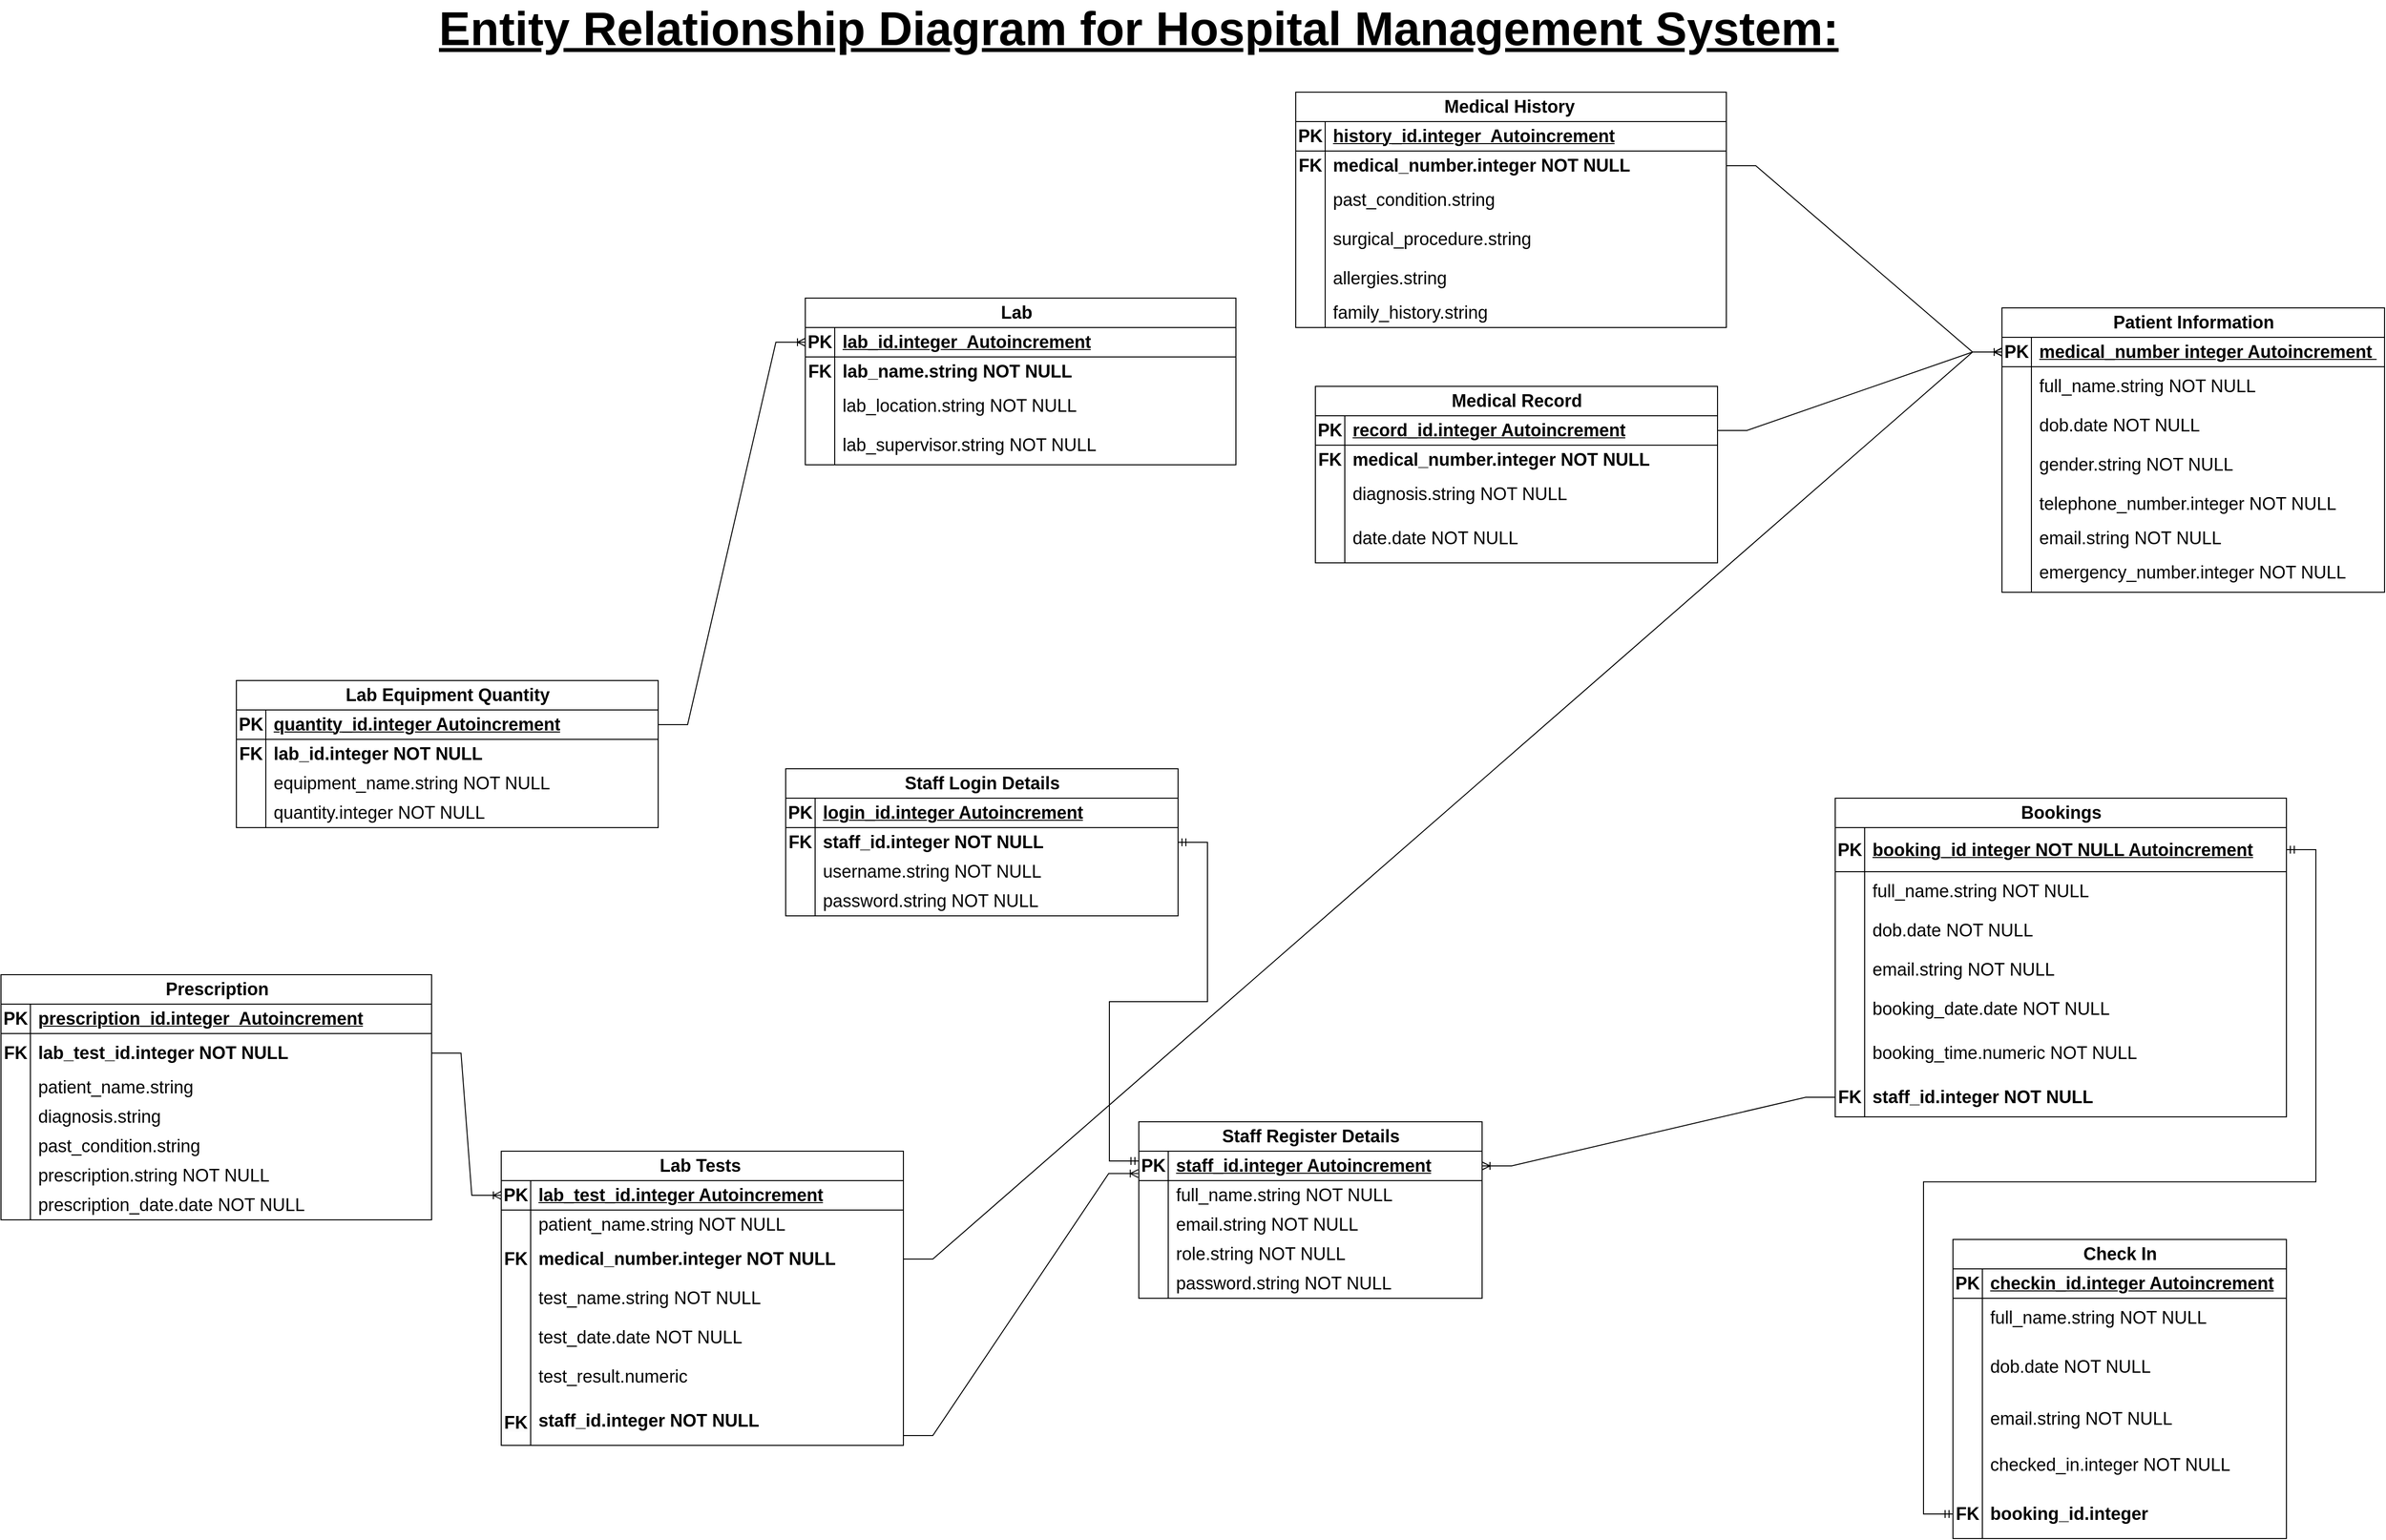 <mxfile version="24.2.8" type="device">
  <diagram id="R2lEEEUBdFMjLlhIrx00" name="Page-1">
    <mxGraphModel dx="3011" dy="2847" grid="1" gridSize="10" guides="1" tooltips="1" connect="1" arrows="1" fold="1" page="1" pageScale="1" pageWidth="850" pageHeight="1100" background="#FFFFFF" math="0" shadow="0" extFonts="Permanent Marker^https://fonts.googleapis.com/css?family=Permanent+Marker">
      <root>
        <mxCell id="0" />
        <mxCell id="1" parent="0" />
        <mxCell id="BXIGytejgd-tdQb0n0CO-1" value="&lt;font style=&quot;font-size: 18px;&quot;&gt;Lab&amp;nbsp;&amp;nbsp;&lt;/font&gt;" style="shape=table;startSize=30;container=1;collapsible=1;childLayout=tableLayout;fixedRows=1;rowLines=0;fontStyle=1;align=center;resizeLast=1;html=1;" parent="1" vertex="1">
          <mxGeometry x="-820" y="-990" width="439" height="170" as="geometry" />
        </mxCell>
        <mxCell id="BXIGytejgd-tdQb0n0CO-2" value="" style="shape=tableRow;horizontal=0;startSize=0;swimlaneHead=0;swimlaneBody=0;fillColor=none;collapsible=0;dropTarget=0;points=[[0,0.5],[1,0.5]];portConstraint=eastwest;top=0;left=0;right=0;bottom=1;" parent="BXIGytejgd-tdQb0n0CO-1" vertex="1">
          <mxGeometry y="30" width="439" height="30" as="geometry" />
        </mxCell>
        <mxCell id="BXIGytejgd-tdQb0n0CO-3" value="&lt;font style=&quot;font-size: 18px;&quot;&gt;PK&lt;/font&gt;" style="shape=partialRectangle;connectable=0;fillColor=none;top=0;left=0;bottom=0;right=0;fontStyle=1;overflow=hidden;whiteSpace=wrap;html=1;" parent="BXIGytejgd-tdQb0n0CO-2" vertex="1">
          <mxGeometry width="30" height="30" as="geometry">
            <mxRectangle width="30" height="30" as="alternateBounds" />
          </mxGeometry>
        </mxCell>
        <mxCell id="BXIGytejgd-tdQb0n0CO-4" value="&lt;font style=&quot;font-size: 18px;&quot;&gt;lab_id.integer&amp;nbsp; Autoincrement&lt;/font&gt;" style="shape=partialRectangle;connectable=0;fillColor=none;top=0;left=0;bottom=0;right=0;align=left;spacingLeft=6;fontStyle=5;overflow=hidden;whiteSpace=wrap;html=1;" parent="BXIGytejgd-tdQb0n0CO-2" vertex="1">
          <mxGeometry x="30" width="409" height="30" as="geometry">
            <mxRectangle width="409" height="30" as="alternateBounds" />
          </mxGeometry>
        </mxCell>
        <mxCell id="BXIGytejgd-tdQb0n0CO-5" value="" style="shape=tableRow;horizontal=0;startSize=0;swimlaneHead=0;swimlaneBody=0;fillColor=none;collapsible=0;dropTarget=0;points=[[0,0.5],[1,0.5]];portConstraint=eastwest;top=0;left=0;right=0;bottom=0;" parent="BXIGytejgd-tdQb0n0CO-1" vertex="1">
          <mxGeometry y="60" width="439" height="30" as="geometry" />
        </mxCell>
        <mxCell id="BXIGytejgd-tdQb0n0CO-6" value="&lt;font style=&quot;font-size: 18px;&quot;&gt;&lt;b&gt;FK&lt;/b&gt;&lt;/font&gt;" style="shape=partialRectangle;connectable=0;fillColor=none;top=0;left=0;bottom=0;right=0;editable=1;overflow=hidden;whiteSpace=wrap;html=1;" parent="BXIGytejgd-tdQb0n0CO-5" vertex="1">
          <mxGeometry width="30" height="30" as="geometry">
            <mxRectangle width="30" height="30" as="alternateBounds" />
          </mxGeometry>
        </mxCell>
        <mxCell id="BXIGytejgd-tdQb0n0CO-7" value="&lt;font style=&quot;font-size: 18px;&quot;&gt;&lt;b&gt;lab_name.string NOT NULL&amp;nbsp;&lt;/b&gt;&lt;/font&gt;" style="shape=partialRectangle;connectable=0;fillColor=none;top=0;left=0;bottom=0;right=0;align=left;spacingLeft=6;overflow=hidden;whiteSpace=wrap;html=1;" parent="BXIGytejgd-tdQb0n0CO-5" vertex="1">
          <mxGeometry x="30" width="409" height="30" as="geometry">
            <mxRectangle width="409" height="30" as="alternateBounds" />
          </mxGeometry>
        </mxCell>
        <mxCell id="BXIGytejgd-tdQb0n0CO-8" value="" style="shape=tableRow;horizontal=0;startSize=0;swimlaneHead=0;swimlaneBody=0;fillColor=none;collapsible=0;dropTarget=0;points=[[0,0.5],[1,0.5]];portConstraint=eastwest;top=0;left=0;right=0;bottom=0;" parent="BXIGytejgd-tdQb0n0CO-1" vertex="1">
          <mxGeometry y="90" width="439" height="40" as="geometry" />
        </mxCell>
        <mxCell id="BXIGytejgd-tdQb0n0CO-9" value="" style="shape=partialRectangle;connectable=0;fillColor=none;top=0;left=0;bottom=0;right=0;editable=1;overflow=hidden;whiteSpace=wrap;html=1;" parent="BXIGytejgd-tdQb0n0CO-8" vertex="1">
          <mxGeometry width="30" height="40" as="geometry">
            <mxRectangle width="30" height="40" as="alternateBounds" />
          </mxGeometry>
        </mxCell>
        <mxCell id="BXIGytejgd-tdQb0n0CO-10" value="&lt;font style=&quot;font-size: 18px;&quot;&gt;lab_location.string&lt;b&gt;&amp;nbsp;&lt;/b&gt;NOT NULL&lt;/font&gt;" style="shape=partialRectangle;connectable=0;fillColor=none;top=0;left=0;bottom=0;right=0;align=left;spacingLeft=6;overflow=hidden;whiteSpace=wrap;html=1;" parent="BXIGytejgd-tdQb0n0CO-8" vertex="1">
          <mxGeometry x="30" width="409" height="40" as="geometry">
            <mxRectangle width="409" height="40" as="alternateBounds" />
          </mxGeometry>
        </mxCell>
        <mxCell id="BXIGytejgd-tdQb0n0CO-11" value="" style="shape=tableRow;horizontal=0;startSize=0;swimlaneHead=0;swimlaneBody=0;fillColor=none;collapsible=0;dropTarget=0;points=[[0,0.5],[1,0.5]];portConstraint=eastwest;top=0;left=0;right=0;bottom=0;" parent="BXIGytejgd-tdQb0n0CO-1" vertex="1">
          <mxGeometry y="130" width="439" height="40" as="geometry" />
        </mxCell>
        <mxCell id="BXIGytejgd-tdQb0n0CO-12" value="" style="shape=partialRectangle;connectable=0;fillColor=none;top=0;left=0;bottom=0;right=0;editable=1;overflow=hidden;whiteSpace=wrap;html=1;" parent="BXIGytejgd-tdQb0n0CO-11" vertex="1">
          <mxGeometry width="30" height="40" as="geometry">
            <mxRectangle width="30" height="40" as="alternateBounds" />
          </mxGeometry>
        </mxCell>
        <mxCell id="BXIGytejgd-tdQb0n0CO-13" value="&lt;font style=&quot;font-size: 18px;&quot;&gt;lab_supervisor.string NOT NULL&lt;/font&gt;" style="shape=partialRectangle;connectable=0;fillColor=none;top=0;left=0;bottom=0;right=0;align=left;spacingLeft=6;overflow=hidden;whiteSpace=wrap;html=1;" parent="BXIGytejgd-tdQb0n0CO-11" vertex="1">
          <mxGeometry x="30" width="409" height="40" as="geometry">
            <mxRectangle width="409" height="40" as="alternateBounds" />
          </mxGeometry>
        </mxCell>
        <mxCell id="_8hXSaRpecUWYDFAsPoE-39" value="&lt;font style=&quot;font-size: 18px;&quot;&gt;Patient Information&lt;/font&gt;" style="shape=table;startSize=30;container=1;collapsible=1;childLayout=tableLayout;fixedRows=1;rowLines=0;fontStyle=1;align=center;resizeLast=1;html=1;" parent="1" vertex="1">
          <mxGeometry x="400" y="-980" width="390" height="290" as="geometry" />
        </mxCell>
        <mxCell id="_8hXSaRpecUWYDFAsPoE-40" value="" style="shape=tableRow;horizontal=0;startSize=0;swimlaneHead=0;swimlaneBody=0;fillColor=none;collapsible=0;dropTarget=0;points=[[0,0.5],[1,0.5]];portConstraint=eastwest;top=0;left=0;right=0;bottom=1;" parent="_8hXSaRpecUWYDFAsPoE-39" vertex="1">
          <mxGeometry y="30" width="390" height="30" as="geometry" />
        </mxCell>
        <mxCell id="_8hXSaRpecUWYDFAsPoE-41" value="&lt;font style=&quot;font-size: 18px;&quot;&gt;PK&lt;/font&gt;" style="shape=partialRectangle;connectable=0;fillColor=none;top=0;left=0;bottom=0;right=0;fontStyle=1;overflow=hidden;whiteSpace=wrap;html=1;" parent="_8hXSaRpecUWYDFAsPoE-40" vertex="1">
          <mxGeometry width="30" height="30" as="geometry">
            <mxRectangle width="30" height="30" as="alternateBounds" />
          </mxGeometry>
        </mxCell>
        <mxCell id="_8hXSaRpecUWYDFAsPoE-42" value="&lt;font style=&quot;font-size: 18px;&quot;&gt;medical_number integer Autoincrement&amp;nbsp;&lt;/font&gt;" style="shape=partialRectangle;connectable=0;fillColor=none;top=0;left=0;bottom=0;right=0;align=left;spacingLeft=6;fontStyle=5;overflow=hidden;whiteSpace=wrap;html=1;" parent="_8hXSaRpecUWYDFAsPoE-40" vertex="1">
          <mxGeometry x="30" width="360" height="30" as="geometry">
            <mxRectangle width="360" height="30" as="alternateBounds" />
          </mxGeometry>
        </mxCell>
        <mxCell id="_8hXSaRpecUWYDFAsPoE-46" value="" style="shape=tableRow;horizontal=0;startSize=0;swimlaneHead=0;swimlaneBody=0;fillColor=none;collapsible=0;dropTarget=0;points=[[0,0.5],[1,0.5]];portConstraint=eastwest;top=0;left=0;right=0;bottom=0;" parent="_8hXSaRpecUWYDFAsPoE-39" vertex="1">
          <mxGeometry y="60" width="390" height="40" as="geometry" />
        </mxCell>
        <mxCell id="_8hXSaRpecUWYDFAsPoE-47" value="" style="shape=partialRectangle;connectable=0;fillColor=none;top=0;left=0;bottom=0;right=0;editable=1;overflow=hidden;whiteSpace=wrap;html=1;" parent="_8hXSaRpecUWYDFAsPoE-46" vertex="1">
          <mxGeometry width="30" height="40" as="geometry">
            <mxRectangle width="30" height="40" as="alternateBounds" />
          </mxGeometry>
        </mxCell>
        <mxCell id="_8hXSaRpecUWYDFAsPoE-48" value="&lt;font style=&quot;font-size: 18px;&quot;&gt;full_name.string NOT NULL&lt;/font&gt;" style="shape=partialRectangle;connectable=0;fillColor=none;top=0;left=0;bottom=0;right=0;align=left;spacingLeft=6;overflow=hidden;whiteSpace=wrap;html=1;" parent="_8hXSaRpecUWYDFAsPoE-46" vertex="1">
          <mxGeometry x="30" width="360" height="40" as="geometry">
            <mxRectangle width="360" height="40" as="alternateBounds" />
          </mxGeometry>
        </mxCell>
        <mxCell id="_8hXSaRpecUWYDFAsPoE-49" value="" style="shape=tableRow;horizontal=0;startSize=0;swimlaneHead=0;swimlaneBody=0;fillColor=none;collapsible=0;dropTarget=0;points=[[0,0.5],[1,0.5]];portConstraint=eastwest;top=0;left=0;right=0;bottom=0;" parent="_8hXSaRpecUWYDFAsPoE-39" vertex="1">
          <mxGeometry y="100" width="390" height="40" as="geometry" />
        </mxCell>
        <mxCell id="_8hXSaRpecUWYDFAsPoE-50" value="" style="shape=partialRectangle;connectable=0;fillColor=none;top=0;left=0;bottom=0;right=0;editable=1;overflow=hidden;whiteSpace=wrap;html=1;" parent="_8hXSaRpecUWYDFAsPoE-49" vertex="1">
          <mxGeometry width="30" height="40" as="geometry">
            <mxRectangle width="30" height="40" as="alternateBounds" />
          </mxGeometry>
        </mxCell>
        <mxCell id="_8hXSaRpecUWYDFAsPoE-51" value="&lt;font style=&quot;font-size: 18px;&quot;&gt;dob.date NOT NULL&lt;/font&gt;" style="shape=partialRectangle;connectable=0;fillColor=none;top=0;left=0;bottom=0;right=0;align=left;spacingLeft=6;overflow=hidden;whiteSpace=wrap;html=1;" parent="_8hXSaRpecUWYDFAsPoE-49" vertex="1">
          <mxGeometry x="30" width="360" height="40" as="geometry">
            <mxRectangle width="360" height="40" as="alternateBounds" />
          </mxGeometry>
        </mxCell>
        <mxCell id="_8hXSaRpecUWYDFAsPoE-53" value="" style="shape=tableRow;horizontal=0;startSize=0;swimlaneHead=0;swimlaneBody=0;fillColor=none;collapsible=0;dropTarget=0;points=[[0,0.5],[1,0.5]];portConstraint=eastwest;top=0;left=0;right=0;bottom=0;" parent="_8hXSaRpecUWYDFAsPoE-39" vertex="1">
          <mxGeometry y="140" width="390" height="40" as="geometry" />
        </mxCell>
        <mxCell id="_8hXSaRpecUWYDFAsPoE-54" value="" style="shape=partialRectangle;connectable=0;fillColor=none;top=0;left=0;bottom=0;right=0;editable=1;overflow=hidden;whiteSpace=wrap;html=1;" parent="_8hXSaRpecUWYDFAsPoE-53" vertex="1">
          <mxGeometry width="30" height="40" as="geometry">
            <mxRectangle width="30" height="40" as="alternateBounds" />
          </mxGeometry>
        </mxCell>
        <mxCell id="_8hXSaRpecUWYDFAsPoE-55" value="&lt;span style=&quot;border-color: var(--border-color);&quot;&gt;&lt;font style=&quot;font-size: 18px;&quot;&gt;gender.string NOT NULL&amp;nbsp;&lt;/font&gt;&lt;/span&gt;" style="shape=partialRectangle;connectable=0;fillColor=none;top=0;left=0;bottom=0;right=0;align=left;spacingLeft=6;overflow=hidden;whiteSpace=wrap;html=1;" parent="_8hXSaRpecUWYDFAsPoE-53" vertex="1">
          <mxGeometry x="30" width="360" height="40" as="geometry">
            <mxRectangle width="360" height="40" as="alternateBounds" />
          </mxGeometry>
        </mxCell>
        <mxCell id="_8hXSaRpecUWYDFAsPoE-56" value="" style="shape=tableRow;horizontal=0;startSize=0;swimlaneHead=0;swimlaneBody=0;fillColor=none;collapsible=0;dropTarget=0;points=[[0,0.5],[1,0.5]];portConstraint=eastwest;top=0;left=0;right=0;bottom=0;" parent="_8hXSaRpecUWYDFAsPoE-39" vertex="1">
          <mxGeometry y="180" width="390" height="40" as="geometry" />
        </mxCell>
        <mxCell id="_8hXSaRpecUWYDFAsPoE-57" value="" style="shape=partialRectangle;connectable=0;fillColor=none;top=0;left=0;bottom=0;right=0;editable=1;overflow=hidden;whiteSpace=wrap;html=1;" parent="_8hXSaRpecUWYDFAsPoE-56" vertex="1">
          <mxGeometry width="30" height="40" as="geometry">
            <mxRectangle width="30" height="40" as="alternateBounds" />
          </mxGeometry>
        </mxCell>
        <mxCell id="_8hXSaRpecUWYDFAsPoE-58" value="&lt;font style=&quot;font-size: 18px;&quot;&gt;telephone_number.integer NOT NULL&lt;/font&gt;" style="shape=partialRectangle;connectable=0;fillColor=none;top=0;left=0;bottom=0;right=0;align=left;spacingLeft=6;overflow=hidden;whiteSpace=wrap;html=1;" parent="_8hXSaRpecUWYDFAsPoE-56" vertex="1">
          <mxGeometry x="30" width="360" height="40" as="geometry">
            <mxRectangle width="360" height="40" as="alternateBounds" />
          </mxGeometry>
        </mxCell>
        <mxCell id="_8hXSaRpecUWYDFAsPoE-78" value="" style="shape=tableRow;horizontal=0;startSize=0;swimlaneHead=0;swimlaneBody=0;fillColor=none;collapsible=0;dropTarget=0;points=[[0,0.5],[1,0.5]];portConstraint=eastwest;top=0;left=0;right=0;bottom=0;" parent="_8hXSaRpecUWYDFAsPoE-39" vertex="1">
          <mxGeometry y="220" width="390" height="30" as="geometry" />
        </mxCell>
        <mxCell id="_8hXSaRpecUWYDFAsPoE-79" value="" style="shape=partialRectangle;connectable=0;fillColor=none;top=0;left=0;bottom=0;right=0;editable=1;overflow=hidden;whiteSpace=wrap;html=1;" parent="_8hXSaRpecUWYDFAsPoE-78" vertex="1">
          <mxGeometry width="30" height="30" as="geometry">
            <mxRectangle width="30" height="30" as="alternateBounds" />
          </mxGeometry>
        </mxCell>
        <mxCell id="_8hXSaRpecUWYDFAsPoE-80" value="&lt;font style=&quot;font-size: 18px;&quot;&gt;email.string NOT NULL&lt;/font&gt;" style="shape=partialRectangle;connectable=0;fillColor=none;top=0;left=0;bottom=0;right=0;align=left;spacingLeft=6;overflow=hidden;whiteSpace=wrap;html=1;" parent="_8hXSaRpecUWYDFAsPoE-78" vertex="1">
          <mxGeometry x="30" width="360" height="30" as="geometry">
            <mxRectangle width="360" height="30" as="alternateBounds" />
          </mxGeometry>
        </mxCell>
        <mxCell id="_8hXSaRpecUWYDFAsPoE-81" value="" style="shape=tableRow;horizontal=0;startSize=0;swimlaneHead=0;swimlaneBody=0;fillColor=none;collapsible=0;dropTarget=0;points=[[0,0.5],[1,0.5]];portConstraint=eastwest;top=0;left=0;right=0;bottom=0;" parent="_8hXSaRpecUWYDFAsPoE-39" vertex="1">
          <mxGeometry y="250" width="390" height="40" as="geometry" />
        </mxCell>
        <mxCell id="_8hXSaRpecUWYDFAsPoE-82" value="" style="shape=partialRectangle;connectable=0;fillColor=none;top=0;left=0;bottom=0;right=0;editable=1;overflow=hidden;whiteSpace=wrap;html=1;" parent="_8hXSaRpecUWYDFAsPoE-81" vertex="1">
          <mxGeometry width="30" height="40" as="geometry">
            <mxRectangle width="30" height="40" as="alternateBounds" />
          </mxGeometry>
        </mxCell>
        <mxCell id="_8hXSaRpecUWYDFAsPoE-83" value="&lt;font style=&quot;font-size: 18px;&quot;&gt;emergency_number.integer NOT NULL&lt;/font&gt;" style="shape=partialRectangle;connectable=0;fillColor=none;top=0;left=0;bottom=0;right=0;align=left;spacingLeft=6;overflow=hidden;whiteSpace=wrap;html=1;" parent="_8hXSaRpecUWYDFAsPoE-81" vertex="1">
          <mxGeometry x="30" width="360" height="40" as="geometry">
            <mxRectangle width="360" height="40" as="alternateBounds" />
          </mxGeometry>
        </mxCell>
        <mxCell id="vOWLNmbYex4wtghJ2MMt-1" value="&lt;font style=&quot;font-size: 18px;&quot;&gt;Medical History&amp;nbsp;&lt;/font&gt;" style="shape=table;startSize=30;container=1;collapsible=1;childLayout=tableLayout;fixedRows=1;rowLines=0;fontStyle=1;align=center;resizeLast=1;html=1;" parent="1" vertex="1">
          <mxGeometry x="-320" y="-1200" width="439" height="240" as="geometry" />
        </mxCell>
        <mxCell id="vOWLNmbYex4wtghJ2MMt-2" value="" style="shape=tableRow;horizontal=0;startSize=0;swimlaneHead=0;swimlaneBody=0;fillColor=none;collapsible=0;dropTarget=0;points=[[0,0.5],[1,0.5]];portConstraint=eastwest;top=0;left=0;right=0;bottom=1;" parent="vOWLNmbYex4wtghJ2MMt-1" vertex="1">
          <mxGeometry y="30" width="439" height="30" as="geometry" />
        </mxCell>
        <mxCell id="vOWLNmbYex4wtghJ2MMt-3" value="&lt;font style=&quot;font-size: 18px;&quot;&gt;PK&lt;/font&gt;" style="shape=partialRectangle;connectable=0;fillColor=none;top=0;left=0;bottom=0;right=0;fontStyle=1;overflow=hidden;whiteSpace=wrap;html=1;" parent="vOWLNmbYex4wtghJ2MMt-2" vertex="1">
          <mxGeometry width="30" height="30" as="geometry">
            <mxRectangle width="30" height="30" as="alternateBounds" />
          </mxGeometry>
        </mxCell>
        <mxCell id="vOWLNmbYex4wtghJ2MMt-4" value="&lt;font style=&quot;font-size: 18px;&quot;&gt;history_id.integer&amp;nbsp; Autoincrement&lt;/font&gt;" style="shape=partialRectangle;connectable=0;fillColor=none;top=0;left=0;bottom=0;right=0;align=left;spacingLeft=6;fontStyle=5;overflow=hidden;whiteSpace=wrap;html=1;" parent="vOWLNmbYex4wtghJ2MMt-2" vertex="1">
          <mxGeometry x="30" width="409" height="30" as="geometry">
            <mxRectangle width="409" height="30" as="alternateBounds" />
          </mxGeometry>
        </mxCell>
        <mxCell id="vOWLNmbYex4wtghJ2MMt-5" value="" style="shape=tableRow;horizontal=0;startSize=0;swimlaneHead=0;swimlaneBody=0;fillColor=none;collapsible=0;dropTarget=0;points=[[0,0.5],[1,0.5]];portConstraint=eastwest;top=0;left=0;right=0;bottom=0;" parent="vOWLNmbYex4wtghJ2MMt-1" vertex="1">
          <mxGeometry y="60" width="439" height="30" as="geometry" />
        </mxCell>
        <mxCell id="vOWLNmbYex4wtghJ2MMt-6" value="&lt;b&gt;&lt;font style=&quot;font-size: 18px;&quot;&gt;FK&lt;/font&gt;&lt;/b&gt;" style="shape=partialRectangle;connectable=0;fillColor=none;top=0;left=0;bottom=0;right=0;editable=1;overflow=hidden;whiteSpace=wrap;html=1;" parent="vOWLNmbYex4wtghJ2MMt-5" vertex="1">
          <mxGeometry width="30" height="30" as="geometry">
            <mxRectangle width="30" height="30" as="alternateBounds" />
          </mxGeometry>
        </mxCell>
        <mxCell id="vOWLNmbYex4wtghJ2MMt-7" value="&lt;b&gt;&lt;font style=&quot;font-size: 18px;&quot;&gt;medical_number.integer NOT NULL&amp;nbsp;&lt;/font&gt;&lt;/b&gt;" style="shape=partialRectangle;connectable=0;fillColor=none;top=0;left=0;bottom=0;right=0;align=left;spacingLeft=6;overflow=hidden;whiteSpace=wrap;html=1;" parent="vOWLNmbYex4wtghJ2MMt-5" vertex="1">
          <mxGeometry x="30" width="409" height="30" as="geometry">
            <mxRectangle width="409" height="30" as="alternateBounds" />
          </mxGeometry>
        </mxCell>
        <mxCell id="vOWLNmbYex4wtghJ2MMt-8" value="" style="shape=tableRow;horizontal=0;startSize=0;swimlaneHead=0;swimlaneBody=0;fillColor=none;collapsible=0;dropTarget=0;points=[[0,0.5],[1,0.5]];portConstraint=eastwest;top=0;left=0;right=0;bottom=0;" parent="vOWLNmbYex4wtghJ2MMt-1" vertex="1">
          <mxGeometry y="90" width="439" height="40" as="geometry" />
        </mxCell>
        <mxCell id="vOWLNmbYex4wtghJ2MMt-9" value="" style="shape=partialRectangle;connectable=0;fillColor=none;top=0;left=0;bottom=0;right=0;editable=1;overflow=hidden;whiteSpace=wrap;html=1;" parent="vOWLNmbYex4wtghJ2MMt-8" vertex="1">
          <mxGeometry width="30" height="40" as="geometry">
            <mxRectangle width="30" height="40" as="alternateBounds" />
          </mxGeometry>
        </mxCell>
        <mxCell id="vOWLNmbYex4wtghJ2MMt-10" value="&lt;font style=&quot;font-size: 18px;&quot;&gt;past_condition.string&lt;b&gt;&amp;nbsp;&lt;/b&gt;&lt;/font&gt;" style="shape=partialRectangle;connectable=0;fillColor=none;top=0;left=0;bottom=0;right=0;align=left;spacingLeft=6;overflow=hidden;whiteSpace=wrap;html=1;" parent="vOWLNmbYex4wtghJ2MMt-8" vertex="1">
          <mxGeometry x="30" width="409" height="40" as="geometry">
            <mxRectangle width="409" height="40" as="alternateBounds" />
          </mxGeometry>
        </mxCell>
        <mxCell id="vOWLNmbYex4wtghJ2MMt-11" value="" style="shape=tableRow;horizontal=0;startSize=0;swimlaneHead=0;swimlaneBody=0;fillColor=none;collapsible=0;dropTarget=0;points=[[0,0.5],[1,0.5]];portConstraint=eastwest;top=0;left=0;right=0;bottom=0;" parent="vOWLNmbYex4wtghJ2MMt-1" vertex="1">
          <mxGeometry y="130" width="439" height="40" as="geometry" />
        </mxCell>
        <mxCell id="vOWLNmbYex4wtghJ2MMt-12" value="" style="shape=partialRectangle;connectable=0;fillColor=none;top=0;left=0;bottom=0;right=0;editable=1;overflow=hidden;whiteSpace=wrap;html=1;" parent="vOWLNmbYex4wtghJ2MMt-11" vertex="1">
          <mxGeometry width="30" height="40" as="geometry">
            <mxRectangle width="30" height="40" as="alternateBounds" />
          </mxGeometry>
        </mxCell>
        <mxCell id="vOWLNmbYex4wtghJ2MMt-13" value="&lt;font style=&quot;font-size: 18px;&quot;&gt;surgical_procedure.string&lt;/font&gt;" style="shape=partialRectangle;connectable=0;fillColor=none;top=0;left=0;bottom=0;right=0;align=left;spacingLeft=6;overflow=hidden;whiteSpace=wrap;html=1;" parent="vOWLNmbYex4wtghJ2MMt-11" vertex="1">
          <mxGeometry x="30" width="409" height="40" as="geometry">
            <mxRectangle width="409" height="40" as="alternateBounds" />
          </mxGeometry>
        </mxCell>
        <mxCell id="1RP5kbTXwckYOV-ad_uj-41" value="" style="shape=tableRow;horizontal=0;startSize=0;swimlaneHead=0;swimlaneBody=0;fillColor=none;collapsible=0;dropTarget=0;points=[[0,0.5],[1,0.5]];portConstraint=eastwest;top=0;left=0;right=0;bottom=0;" parent="vOWLNmbYex4wtghJ2MMt-1" vertex="1">
          <mxGeometry y="170" width="439" height="40" as="geometry" />
        </mxCell>
        <mxCell id="1RP5kbTXwckYOV-ad_uj-42" value="" style="shape=partialRectangle;connectable=0;fillColor=none;top=0;left=0;bottom=0;right=0;editable=1;overflow=hidden;whiteSpace=wrap;html=1;" parent="1RP5kbTXwckYOV-ad_uj-41" vertex="1">
          <mxGeometry width="30" height="40" as="geometry">
            <mxRectangle width="30" height="40" as="alternateBounds" />
          </mxGeometry>
        </mxCell>
        <mxCell id="1RP5kbTXwckYOV-ad_uj-43" value="&lt;font style=&quot;font-size: 18px;&quot;&gt;allergies.string&amp;nbsp;&lt;/font&gt;" style="shape=partialRectangle;connectable=0;fillColor=none;top=0;left=0;bottom=0;right=0;align=left;spacingLeft=6;overflow=hidden;whiteSpace=wrap;html=1;" parent="1RP5kbTXwckYOV-ad_uj-41" vertex="1">
          <mxGeometry x="30" width="409" height="40" as="geometry">
            <mxRectangle width="409" height="40" as="alternateBounds" />
          </mxGeometry>
        </mxCell>
        <mxCell id="4Y2HJO1M8_y1Iy9YQUgh-31" value="" style="shape=tableRow;horizontal=0;startSize=0;swimlaneHead=0;swimlaneBody=0;fillColor=none;collapsible=0;dropTarget=0;points=[[0,0.5],[1,0.5]];portConstraint=eastwest;top=0;left=0;right=0;bottom=0;" parent="vOWLNmbYex4wtghJ2MMt-1" vertex="1">
          <mxGeometry y="210" width="439" height="30" as="geometry" />
        </mxCell>
        <mxCell id="4Y2HJO1M8_y1Iy9YQUgh-32" value="" style="shape=partialRectangle;connectable=0;fillColor=none;top=0;left=0;bottom=0;right=0;editable=1;overflow=hidden;whiteSpace=wrap;html=1;" parent="4Y2HJO1M8_y1Iy9YQUgh-31" vertex="1">
          <mxGeometry width="30" height="30" as="geometry">
            <mxRectangle width="30" height="30" as="alternateBounds" />
          </mxGeometry>
        </mxCell>
        <mxCell id="4Y2HJO1M8_y1Iy9YQUgh-33" value="&lt;font style=&quot;font-size: 18px;&quot;&gt;family_history.string&amp;nbsp;&lt;/font&gt;" style="shape=partialRectangle;connectable=0;fillColor=none;top=0;left=0;bottom=0;right=0;align=left;spacingLeft=6;overflow=hidden;whiteSpace=wrap;html=1;" parent="4Y2HJO1M8_y1Iy9YQUgh-31" vertex="1">
          <mxGeometry x="30" width="409" height="30" as="geometry">
            <mxRectangle width="409" height="30" as="alternateBounds" />
          </mxGeometry>
        </mxCell>
        <mxCell id="1RP5kbTXwckYOV-ad_uj-1" value="&lt;font style=&quot;font-size: 18px;&quot;&gt;Staff Login Details&lt;/font&gt;" style="shape=table;startSize=30;container=1;collapsible=1;childLayout=tableLayout;fixedRows=1;rowLines=0;fontStyle=1;align=center;resizeLast=1;html=1;" parent="1" vertex="1">
          <mxGeometry x="-840" y="-510" width="400" height="150" as="geometry" />
        </mxCell>
        <mxCell id="1RP5kbTXwckYOV-ad_uj-2" value="" style="shape=tableRow;horizontal=0;startSize=0;swimlaneHead=0;swimlaneBody=0;fillColor=none;collapsible=0;dropTarget=0;points=[[0,0.5],[1,0.5]];portConstraint=eastwest;top=0;left=0;right=0;bottom=1;" parent="1RP5kbTXwckYOV-ad_uj-1" vertex="1">
          <mxGeometry y="30" width="400" height="30" as="geometry" />
        </mxCell>
        <mxCell id="1RP5kbTXwckYOV-ad_uj-3" value="&lt;font style=&quot;font-size: 18px;&quot;&gt;PK&lt;/font&gt;" style="shape=partialRectangle;connectable=0;fillColor=none;top=0;left=0;bottom=0;right=0;fontStyle=1;overflow=hidden;whiteSpace=wrap;html=1;" parent="1RP5kbTXwckYOV-ad_uj-2" vertex="1">
          <mxGeometry width="30" height="30" as="geometry">
            <mxRectangle width="30" height="30" as="alternateBounds" />
          </mxGeometry>
        </mxCell>
        <mxCell id="1RP5kbTXwckYOV-ad_uj-4" value="&lt;font style=&quot;font-size: 18px;&quot;&gt;login_id.integer Autoincrement&lt;/font&gt;" style="shape=partialRectangle;connectable=0;fillColor=none;top=0;left=0;bottom=0;right=0;align=left;spacingLeft=6;fontStyle=5;overflow=hidden;whiteSpace=wrap;html=1;" parent="1RP5kbTXwckYOV-ad_uj-2" vertex="1">
          <mxGeometry x="30" width="370" height="30" as="geometry">
            <mxRectangle width="370" height="30" as="alternateBounds" />
          </mxGeometry>
        </mxCell>
        <mxCell id="1RP5kbTXwckYOV-ad_uj-5" value="" style="shape=tableRow;horizontal=0;startSize=0;swimlaneHead=0;swimlaneBody=0;fillColor=none;collapsible=0;dropTarget=0;points=[[0,0.5],[1,0.5]];portConstraint=eastwest;top=0;left=0;right=0;bottom=0;" parent="1RP5kbTXwckYOV-ad_uj-1" vertex="1">
          <mxGeometry y="60" width="400" height="30" as="geometry" />
        </mxCell>
        <mxCell id="1RP5kbTXwckYOV-ad_uj-6" value="&lt;b&gt;&lt;font style=&quot;font-size: 18px;&quot;&gt;FK&lt;/font&gt;&lt;/b&gt;" style="shape=partialRectangle;connectable=0;fillColor=none;top=0;left=0;bottom=0;right=0;editable=1;overflow=hidden;whiteSpace=wrap;html=1;" parent="1RP5kbTXwckYOV-ad_uj-5" vertex="1">
          <mxGeometry width="30" height="30" as="geometry">
            <mxRectangle width="30" height="30" as="alternateBounds" />
          </mxGeometry>
        </mxCell>
        <mxCell id="1RP5kbTXwckYOV-ad_uj-7" value="&lt;b&gt;&lt;font style=&quot;font-size: 18px;&quot;&gt;staff_id.integer NOT NULL&lt;/font&gt;&lt;/b&gt;" style="shape=partialRectangle;connectable=0;fillColor=none;top=0;left=0;bottom=0;right=0;align=left;spacingLeft=6;overflow=hidden;whiteSpace=wrap;html=1;" parent="1RP5kbTXwckYOV-ad_uj-5" vertex="1">
          <mxGeometry x="30" width="370" height="30" as="geometry">
            <mxRectangle width="370" height="30" as="alternateBounds" />
          </mxGeometry>
        </mxCell>
        <mxCell id="z6jfr_Cpfzj_qXcyS9Gv-40" value="" style="shape=tableRow;horizontal=0;startSize=0;swimlaneHead=0;swimlaneBody=0;fillColor=none;collapsible=0;dropTarget=0;points=[[0,0.5],[1,0.5]];portConstraint=eastwest;top=0;left=0;right=0;bottom=0;" parent="1RP5kbTXwckYOV-ad_uj-1" vertex="1">
          <mxGeometry y="90" width="400" height="30" as="geometry" />
        </mxCell>
        <mxCell id="z6jfr_Cpfzj_qXcyS9Gv-41" value="" style="shape=partialRectangle;connectable=0;fillColor=none;top=0;left=0;bottom=0;right=0;editable=1;overflow=hidden;whiteSpace=wrap;html=1;" parent="z6jfr_Cpfzj_qXcyS9Gv-40" vertex="1">
          <mxGeometry width="30" height="30" as="geometry">
            <mxRectangle width="30" height="30" as="alternateBounds" />
          </mxGeometry>
        </mxCell>
        <mxCell id="z6jfr_Cpfzj_qXcyS9Gv-42" value="&lt;font style=&quot;font-size: 18px;&quot;&gt;username.string NOT NULL&lt;/font&gt;" style="shape=partialRectangle;connectable=0;fillColor=none;top=0;left=0;bottom=0;right=0;align=left;spacingLeft=6;overflow=hidden;whiteSpace=wrap;html=1;" parent="z6jfr_Cpfzj_qXcyS9Gv-40" vertex="1">
          <mxGeometry x="30" width="370" height="30" as="geometry">
            <mxRectangle width="370" height="30" as="alternateBounds" />
          </mxGeometry>
        </mxCell>
        <mxCell id="z6jfr_Cpfzj_qXcyS9Gv-43" value="" style="shape=tableRow;horizontal=0;startSize=0;swimlaneHead=0;swimlaneBody=0;fillColor=none;collapsible=0;dropTarget=0;points=[[0,0.5],[1,0.5]];portConstraint=eastwest;top=0;left=0;right=0;bottom=0;" parent="1RP5kbTXwckYOV-ad_uj-1" vertex="1">
          <mxGeometry y="120" width="400" height="30" as="geometry" />
        </mxCell>
        <mxCell id="z6jfr_Cpfzj_qXcyS9Gv-44" value="" style="shape=partialRectangle;connectable=0;fillColor=none;top=0;left=0;bottom=0;right=0;editable=1;overflow=hidden;whiteSpace=wrap;html=1;" parent="z6jfr_Cpfzj_qXcyS9Gv-43" vertex="1">
          <mxGeometry width="30" height="30" as="geometry">
            <mxRectangle width="30" height="30" as="alternateBounds" />
          </mxGeometry>
        </mxCell>
        <mxCell id="z6jfr_Cpfzj_qXcyS9Gv-45" value="&lt;font style=&quot;font-size: 18px;&quot;&gt;password.string NOT NULL&lt;/font&gt;" style="shape=partialRectangle;connectable=0;fillColor=none;top=0;left=0;bottom=0;right=0;align=left;spacingLeft=6;overflow=hidden;whiteSpace=wrap;html=1;" parent="z6jfr_Cpfzj_qXcyS9Gv-43" vertex="1">
          <mxGeometry x="30" width="370" height="30" as="geometry">
            <mxRectangle width="370" height="30" as="alternateBounds" />
          </mxGeometry>
        </mxCell>
        <mxCell id="1RP5kbTXwckYOV-ad_uj-14" value="&lt;font style=&quot;font-size: 18px;&quot;&gt;Staff Register Details&lt;/font&gt;" style="shape=table;startSize=30;container=1;collapsible=1;childLayout=tableLayout;fixedRows=1;rowLines=0;fontStyle=1;align=center;resizeLast=1;html=1;" parent="1" vertex="1">
          <mxGeometry x="-480" y="-150" width="350" height="180" as="geometry" />
        </mxCell>
        <mxCell id="1RP5kbTXwckYOV-ad_uj-15" value="" style="shape=tableRow;horizontal=0;startSize=0;swimlaneHead=0;swimlaneBody=0;fillColor=none;collapsible=0;dropTarget=0;points=[[0,0.5],[1,0.5]];portConstraint=eastwest;top=0;left=0;right=0;bottom=1;" parent="1RP5kbTXwckYOV-ad_uj-14" vertex="1">
          <mxGeometry y="30" width="350" height="30" as="geometry" />
        </mxCell>
        <mxCell id="1RP5kbTXwckYOV-ad_uj-16" value="&lt;font style=&quot;font-size: 18px;&quot;&gt;PK&lt;/font&gt;" style="shape=partialRectangle;connectable=0;fillColor=none;top=0;left=0;bottom=0;right=0;fontStyle=1;overflow=hidden;whiteSpace=wrap;html=1;" parent="1RP5kbTXwckYOV-ad_uj-15" vertex="1">
          <mxGeometry width="30" height="30" as="geometry">
            <mxRectangle width="30" height="30" as="alternateBounds" />
          </mxGeometry>
        </mxCell>
        <mxCell id="1RP5kbTXwckYOV-ad_uj-17" value="&lt;font style=&quot;font-size: 18px;&quot;&gt;staff_id.integer Autoincrement&lt;/font&gt;" style="shape=partialRectangle;connectable=0;fillColor=none;top=0;left=0;bottom=0;right=0;align=left;spacingLeft=6;fontStyle=5;overflow=hidden;whiteSpace=wrap;html=1;" parent="1RP5kbTXwckYOV-ad_uj-15" vertex="1">
          <mxGeometry x="30" width="320" height="30" as="geometry">
            <mxRectangle width="320" height="30" as="alternateBounds" />
          </mxGeometry>
        </mxCell>
        <mxCell id="1RP5kbTXwckYOV-ad_uj-18" value="" style="shape=tableRow;horizontal=0;startSize=0;swimlaneHead=0;swimlaneBody=0;fillColor=none;collapsible=0;dropTarget=0;points=[[0,0.5],[1,0.5]];portConstraint=eastwest;top=0;left=0;right=0;bottom=0;" parent="1RP5kbTXwckYOV-ad_uj-14" vertex="1">
          <mxGeometry y="60" width="350" height="30" as="geometry" />
        </mxCell>
        <mxCell id="1RP5kbTXwckYOV-ad_uj-19" value="" style="shape=partialRectangle;connectable=0;fillColor=none;top=0;left=0;bottom=0;right=0;editable=1;overflow=hidden;whiteSpace=wrap;html=1;" parent="1RP5kbTXwckYOV-ad_uj-18" vertex="1">
          <mxGeometry width="30" height="30" as="geometry">
            <mxRectangle width="30" height="30" as="alternateBounds" />
          </mxGeometry>
        </mxCell>
        <mxCell id="1RP5kbTXwckYOV-ad_uj-20" value="&lt;font style=&quot;font-size: 18px;&quot;&gt;full_name.string NOT NULL&lt;/font&gt;" style="shape=partialRectangle;connectable=0;fillColor=none;top=0;left=0;bottom=0;right=0;align=left;spacingLeft=6;overflow=hidden;whiteSpace=wrap;html=1;" parent="1RP5kbTXwckYOV-ad_uj-18" vertex="1">
          <mxGeometry x="30" width="320" height="30" as="geometry">
            <mxRectangle width="320" height="30" as="alternateBounds" />
          </mxGeometry>
        </mxCell>
        <mxCell id="1RP5kbTXwckYOV-ad_uj-21" value="" style="shape=tableRow;horizontal=0;startSize=0;swimlaneHead=0;swimlaneBody=0;fillColor=none;collapsible=0;dropTarget=0;points=[[0,0.5],[1,0.5]];portConstraint=eastwest;top=0;left=0;right=0;bottom=0;" parent="1RP5kbTXwckYOV-ad_uj-14" vertex="1">
          <mxGeometry y="90" width="350" height="30" as="geometry" />
        </mxCell>
        <mxCell id="1RP5kbTXwckYOV-ad_uj-22" value="" style="shape=partialRectangle;connectable=0;fillColor=none;top=0;left=0;bottom=0;right=0;editable=1;overflow=hidden;whiteSpace=wrap;html=1;" parent="1RP5kbTXwckYOV-ad_uj-21" vertex="1">
          <mxGeometry width="30" height="30" as="geometry">
            <mxRectangle width="30" height="30" as="alternateBounds" />
          </mxGeometry>
        </mxCell>
        <mxCell id="1RP5kbTXwckYOV-ad_uj-23" value="&lt;font style=&quot;font-size: 18px;&quot;&gt;email.string NOT NULL&lt;/font&gt;" style="shape=partialRectangle;connectable=0;fillColor=none;top=0;left=0;bottom=0;right=0;align=left;spacingLeft=6;overflow=hidden;whiteSpace=wrap;html=1;" parent="1RP5kbTXwckYOV-ad_uj-21" vertex="1">
          <mxGeometry x="30" width="320" height="30" as="geometry">
            <mxRectangle width="320" height="30" as="alternateBounds" />
          </mxGeometry>
        </mxCell>
        <mxCell id="1RP5kbTXwckYOV-ad_uj-24" value="" style="shape=tableRow;horizontal=0;startSize=0;swimlaneHead=0;swimlaneBody=0;fillColor=none;collapsible=0;dropTarget=0;points=[[0,0.5],[1,0.5]];portConstraint=eastwest;top=0;left=0;right=0;bottom=0;" parent="1RP5kbTXwckYOV-ad_uj-14" vertex="1">
          <mxGeometry y="120" width="350" height="30" as="geometry" />
        </mxCell>
        <mxCell id="1RP5kbTXwckYOV-ad_uj-25" value="" style="shape=partialRectangle;connectable=0;fillColor=none;top=0;left=0;bottom=0;right=0;editable=1;overflow=hidden;whiteSpace=wrap;html=1;" parent="1RP5kbTXwckYOV-ad_uj-24" vertex="1">
          <mxGeometry width="30" height="30" as="geometry">
            <mxRectangle width="30" height="30" as="alternateBounds" />
          </mxGeometry>
        </mxCell>
        <mxCell id="1RP5kbTXwckYOV-ad_uj-26" value="&lt;font style=&quot;font-size: 18px;&quot;&gt;role.string NOT NULL&lt;/font&gt;" style="shape=partialRectangle;connectable=0;fillColor=none;top=0;left=0;bottom=0;right=0;align=left;spacingLeft=6;overflow=hidden;whiteSpace=wrap;html=1;" parent="1RP5kbTXwckYOV-ad_uj-24" vertex="1">
          <mxGeometry x="30" width="320" height="30" as="geometry">
            <mxRectangle width="320" height="30" as="alternateBounds" />
          </mxGeometry>
        </mxCell>
        <mxCell id="4Y2HJO1M8_y1Iy9YQUgh-53" value="" style="shape=tableRow;horizontal=0;startSize=0;swimlaneHead=0;swimlaneBody=0;fillColor=none;collapsible=0;dropTarget=0;points=[[0,0.5],[1,0.5]];portConstraint=eastwest;top=0;left=0;right=0;bottom=0;" parent="1RP5kbTXwckYOV-ad_uj-14" vertex="1">
          <mxGeometry y="150" width="350" height="30" as="geometry" />
        </mxCell>
        <mxCell id="4Y2HJO1M8_y1Iy9YQUgh-54" value="" style="shape=partialRectangle;connectable=0;fillColor=none;top=0;left=0;bottom=0;right=0;editable=1;overflow=hidden;whiteSpace=wrap;html=1;" parent="4Y2HJO1M8_y1Iy9YQUgh-53" vertex="1">
          <mxGeometry width="30" height="30" as="geometry">
            <mxRectangle width="30" height="30" as="alternateBounds" />
          </mxGeometry>
        </mxCell>
        <mxCell id="4Y2HJO1M8_y1Iy9YQUgh-55" value="&lt;span style=&quot;font-weight: normal;&quot;&gt;&lt;font style=&quot;font-size: 18px;&quot;&gt;password.string NOT NULL&lt;/font&gt;&lt;/span&gt;" style="shape=partialRectangle;connectable=0;fillColor=none;top=0;left=0;bottom=0;right=0;align=left;spacingLeft=6;overflow=hidden;whiteSpace=wrap;html=1;fontStyle=1" parent="4Y2HJO1M8_y1Iy9YQUgh-53" vertex="1">
          <mxGeometry x="30" width="320" height="30" as="geometry">
            <mxRectangle width="320" height="30" as="alternateBounds" />
          </mxGeometry>
        </mxCell>
        <mxCell id="_8hXSaRpecUWYDFAsPoE-101" value="&lt;font style=&quot;font-size: 18px;&quot;&gt;Bookings&lt;/font&gt;" style="shape=table;startSize=30;container=1;collapsible=1;childLayout=tableLayout;fixedRows=1;rowLines=0;fontStyle=1;align=center;resizeLast=1;html=1;" parent="1" vertex="1">
          <mxGeometry x="230" y="-480" width="460" height="325" as="geometry" />
        </mxCell>
        <mxCell id="_8hXSaRpecUWYDFAsPoE-102" value="" style="shape=tableRow;horizontal=0;startSize=0;swimlaneHead=0;swimlaneBody=0;fillColor=none;collapsible=0;dropTarget=0;points=[[0,0.5],[1,0.5]];portConstraint=eastwest;top=0;left=0;right=0;bottom=1;" parent="_8hXSaRpecUWYDFAsPoE-101" vertex="1">
          <mxGeometry y="30" width="460" height="45" as="geometry" />
        </mxCell>
        <mxCell id="_8hXSaRpecUWYDFAsPoE-103" value="&lt;font style=&quot;font-size: 18px;&quot;&gt;PK&lt;/font&gt;" style="shape=partialRectangle;connectable=0;fillColor=none;top=0;left=0;bottom=0;right=0;fontStyle=1;overflow=hidden;whiteSpace=wrap;html=1;" parent="_8hXSaRpecUWYDFAsPoE-102" vertex="1">
          <mxGeometry width="30" height="45" as="geometry">
            <mxRectangle width="30" height="45" as="alternateBounds" />
          </mxGeometry>
        </mxCell>
        <mxCell id="_8hXSaRpecUWYDFAsPoE-104" value="&lt;font style=&quot;font-size: 18px;&quot;&gt;booking_id integer NOT NULL Autoincrement&lt;/font&gt;" style="shape=partialRectangle;connectable=0;fillColor=none;top=0;left=0;bottom=0;right=0;align=left;spacingLeft=6;fontStyle=5;overflow=hidden;whiteSpace=wrap;html=1;" parent="_8hXSaRpecUWYDFAsPoE-102" vertex="1">
          <mxGeometry x="30" width="430" height="45" as="geometry">
            <mxRectangle width="430" height="45" as="alternateBounds" />
          </mxGeometry>
        </mxCell>
        <mxCell id="_8hXSaRpecUWYDFAsPoE-105" value="" style="shape=tableRow;horizontal=0;startSize=0;swimlaneHead=0;swimlaneBody=0;fillColor=none;collapsible=0;dropTarget=0;points=[[0,0.5],[1,0.5]];portConstraint=eastwest;top=0;left=0;right=0;bottom=0;" parent="_8hXSaRpecUWYDFAsPoE-101" vertex="1">
          <mxGeometry y="75" width="460" height="40" as="geometry" />
        </mxCell>
        <mxCell id="_8hXSaRpecUWYDFAsPoE-106" value="" style="shape=partialRectangle;connectable=0;fillColor=none;top=0;left=0;bottom=0;right=0;editable=1;overflow=hidden;whiteSpace=wrap;html=1;" parent="_8hXSaRpecUWYDFAsPoE-105" vertex="1">
          <mxGeometry width="30" height="40" as="geometry">
            <mxRectangle width="30" height="40" as="alternateBounds" />
          </mxGeometry>
        </mxCell>
        <mxCell id="_8hXSaRpecUWYDFAsPoE-107" value="&lt;font style=&quot;font-size: 18px;&quot;&gt;full_name.string NOT NULL&lt;/font&gt;" style="shape=partialRectangle;connectable=0;fillColor=none;top=0;left=0;bottom=0;right=0;align=left;spacingLeft=6;overflow=hidden;whiteSpace=wrap;html=1;" parent="_8hXSaRpecUWYDFAsPoE-105" vertex="1">
          <mxGeometry x="30" width="430" height="40" as="geometry">
            <mxRectangle width="430" height="40" as="alternateBounds" />
          </mxGeometry>
        </mxCell>
        <mxCell id="_8hXSaRpecUWYDFAsPoE-108" value="" style="shape=tableRow;horizontal=0;startSize=0;swimlaneHead=0;swimlaneBody=0;fillColor=none;collapsible=0;dropTarget=0;points=[[0,0.5],[1,0.5]];portConstraint=eastwest;top=0;left=0;right=0;bottom=0;" parent="_8hXSaRpecUWYDFAsPoE-101" vertex="1">
          <mxGeometry y="115" width="460" height="40" as="geometry" />
        </mxCell>
        <mxCell id="_8hXSaRpecUWYDFAsPoE-109" value="" style="shape=partialRectangle;connectable=0;fillColor=none;top=0;left=0;bottom=0;right=0;editable=1;overflow=hidden;whiteSpace=wrap;html=1;" parent="_8hXSaRpecUWYDFAsPoE-108" vertex="1">
          <mxGeometry width="30" height="40" as="geometry">
            <mxRectangle width="30" height="40" as="alternateBounds" />
          </mxGeometry>
        </mxCell>
        <mxCell id="_8hXSaRpecUWYDFAsPoE-110" value="&lt;font style=&quot;font-size: 18px;&quot;&gt;dob.date NOT NULL&lt;/font&gt;" style="shape=partialRectangle;connectable=0;fillColor=none;top=0;left=0;bottom=0;right=0;align=left;spacingLeft=6;overflow=hidden;whiteSpace=wrap;html=1;" parent="_8hXSaRpecUWYDFAsPoE-108" vertex="1">
          <mxGeometry x="30" width="430" height="40" as="geometry">
            <mxRectangle width="430" height="40" as="alternateBounds" />
          </mxGeometry>
        </mxCell>
        <mxCell id="_8hXSaRpecUWYDFAsPoE-111" value="" style="shape=tableRow;horizontal=0;startSize=0;swimlaneHead=0;swimlaneBody=0;fillColor=none;collapsible=0;dropTarget=0;points=[[0,0.5],[1,0.5]];portConstraint=eastwest;top=0;left=0;right=0;bottom=0;" parent="_8hXSaRpecUWYDFAsPoE-101" vertex="1">
          <mxGeometry y="155" width="460" height="40" as="geometry" />
        </mxCell>
        <mxCell id="_8hXSaRpecUWYDFAsPoE-112" value="" style="shape=partialRectangle;connectable=0;fillColor=none;top=0;left=0;bottom=0;right=0;editable=1;overflow=hidden;whiteSpace=wrap;html=1;" parent="_8hXSaRpecUWYDFAsPoE-111" vertex="1">
          <mxGeometry width="30" height="40" as="geometry">
            <mxRectangle width="30" height="40" as="alternateBounds" />
          </mxGeometry>
        </mxCell>
        <mxCell id="_8hXSaRpecUWYDFAsPoE-113" value="&lt;font style=&quot;font-size: 18px;&quot;&gt;email.string NOT NULL&lt;/font&gt;" style="shape=partialRectangle;connectable=0;fillColor=none;top=0;left=0;bottom=0;right=0;align=left;spacingLeft=6;overflow=hidden;whiteSpace=wrap;html=1;" parent="_8hXSaRpecUWYDFAsPoE-111" vertex="1">
          <mxGeometry x="30" width="430" height="40" as="geometry">
            <mxRectangle width="430" height="40" as="alternateBounds" />
          </mxGeometry>
        </mxCell>
        <mxCell id="4Y2HJO1M8_y1Iy9YQUgh-1" value="" style="shape=tableRow;horizontal=0;startSize=0;swimlaneHead=0;swimlaneBody=0;fillColor=none;collapsible=0;dropTarget=0;points=[[0,0.5],[1,0.5]];portConstraint=eastwest;top=0;left=0;right=0;bottom=0;" parent="_8hXSaRpecUWYDFAsPoE-101" vertex="1">
          <mxGeometry y="195" width="460" height="40" as="geometry" />
        </mxCell>
        <mxCell id="4Y2HJO1M8_y1Iy9YQUgh-2" value="" style="shape=partialRectangle;connectable=0;fillColor=none;top=0;left=0;bottom=0;right=0;editable=1;overflow=hidden;whiteSpace=wrap;html=1;" parent="4Y2HJO1M8_y1Iy9YQUgh-1" vertex="1">
          <mxGeometry width="30" height="40" as="geometry">
            <mxRectangle width="30" height="40" as="alternateBounds" />
          </mxGeometry>
        </mxCell>
        <mxCell id="4Y2HJO1M8_y1Iy9YQUgh-3" value="&lt;font style=&quot;font-size: 18px;&quot;&gt;&lt;font style=&quot;&quot;&gt;booking_date.date NOT N&lt;/font&gt;ULL&lt;/font&gt;" style="shape=partialRectangle;connectable=0;fillColor=none;top=0;left=0;bottom=0;right=0;align=left;spacingLeft=6;overflow=hidden;whiteSpace=wrap;html=1;" parent="4Y2HJO1M8_y1Iy9YQUgh-1" vertex="1">
          <mxGeometry x="30" width="430" height="40" as="geometry">
            <mxRectangle width="430" height="40" as="alternateBounds" />
          </mxGeometry>
        </mxCell>
        <mxCell id="4Y2HJO1M8_y1Iy9YQUgh-4" value="" style="shape=tableRow;horizontal=0;startSize=0;swimlaneHead=0;swimlaneBody=0;fillColor=none;collapsible=0;dropTarget=0;points=[[0,0.5],[1,0.5]];portConstraint=eastwest;top=0;left=0;right=0;bottom=0;" parent="_8hXSaRpecUWYDFAsPoE-101" vertex="1">
          <mxGeometry y="235" width="460" height="50" as="geometry" />
        </mxCell>
        <mxCell id="4Y2HJO1M8_y1Iy9YQUgh-5" value="" style="shape=partialRectangle;connectable=0;fillColor=none;top=0;left=0;bottom=0;right=0;editable=1;overflow=hidden;whiteSpace=wrap;html=1;" parent="4Y2HJO1M8_y1Iy9YQUgh-4" vertex="1">
          <mxGeometry width="30" height="50" as="geometry">
            <mxRectangle width="30" height="50" as="alternateBounds" />
          </mxGeometry>
        </mxCell>
        <mxCell id="4Y2HJO1M8_y1Iy9YQUgh-6" value="&lt;font style=&quot;font-size: 18px;&quot;&gt;booking_time.numeric NOT NULL&lt;/font&gt;" style="shape=partialRectangle;connectable=0;fillColor=none;top=0;left=0;bottom=0;right=0;align=left;spacingLeft=6;overflow=hidden;whiteSpace=wrap;html=1;" parent="4Y2HJO1M8_y1Iy9YQUgh-4" vertex="1">
          <mxGeometry x="30" width="430" height="50" as="geometry">
            <mxRectangle width="430" height="50" as="alternateBounds" />
          </mxGeometry>
        </mxCell>
        <mxCell id="4Y2HJO1M8_y1Iy9YQUgh-7" value="" style="shape=tableRow;horizontal=0;startSize=0;swimlaneHead=0;swimlaneBody=0;fillColor=none;collapsible=0;dropTarget=0;points=[[0,0.5],[1,0.5]];portConstraint=eastwest;top=0;left=0;right=0;bottom=0;" parent="_8hXSaRpecUWYDFAsPoE-101" vertex="1">
          <mxGeometry y="285" width="460" height="40" as="geometry" />
        </mxCell>
        <mxCell id="4Y2HJO1M8_y1Iy9YQUgh-8" value="&lt;b&gt;&lt;font style=&quot;font-size: 18px;&quot;&gt;FK&lt;/font&gt;&lt;/b&gt;" style="shape=partialRectangle;connectable=0;fillColor=none;top=0;left=0;bottom=0;right=0;editable=1;overflow=hidden;whiteSpace=wrap;html=1;" parent="4Y2HJO1M8_y1Iy9YQUgh-7" vertex="1">
          <mxGeometry width="30" height="40" as="geometry">
            <mxRectangle width="30" height="40" as="alternateBounds" />
          </mxGeometry>
        </mxCell>
        <mxCell id="4Y2HJO1M8_y1Iy9YQUgh-9" value="&lt;font style=&quot;font-size: 18px;&quot;&gt;&lt;b&gt;staff_id.integer NOT NULL&lt;/b&gt;&lt;/font&gt;" style="shape=partialRectangle;connectable=0;fillColor=none;top=0;left=0;bottom=0;right=0;align=left;spacingLeft=6;overflow=hidden;whiteSpace=wrap;html=1;" parent="4Y2HJO1M8_y1Iy9YQUgh-7" vertex="1">
          <mxGeometry x="30" width="430" height="40" as="geometry">
            <mxRectangle width="430" height="40" as="alternateBounds" />
          </mxGeometry>
        </mxCell>
        <mxCell id="_8hXSaRpecUWYDFAsPoE-114" value="&lt;font style=&quot;font-size: 18px;&quot;&gt;Check In&lt;/font&gt;" style="shape=table;startSize=30;container=1;collapsible=1;childLayout=tableLayout;fixedRows=1;rowLines=0;fontStyle=1;align=center;resizeLast=1;html=1;" parent="1" vertex="1">
          <mxGeometry x="350" y="-30" width="340" height="305" as="geometry" />
        </mxCell>
        <mxCell id="_8hXSaRpecUWYDFAsPoE-115" value="" style="shape=tableRow;horizontal=0;startSize=0;swimlaneHead=0;swimlaneBody=0;fillColor=none;collapsible=0;dropTarget=0;points=[[0,0.5],[1,0.5]];portConstraint=eastwest;top=0;left=0;right=0;bottom=1;" parent="_8hXSaRpecUWYDFAsPoE-114" vertex="1">
          <mxGeometry y="30" width="340" height="30" as="geometry" />
        </mxCell>
        <mxCell id="_8hXSaRpecUWYDFAsPoE-116" value="&lt;font style=&quot;font-size: 18px;&quot;&gt;PK&lt;/font&gt;" style="shape=partialRectangle;connectable=0;fillColor=none;top=0;left=0;bottom=0;right=0;fontStyle=1;overflow=hidden;whiteSpace=wrap;html=1;" parent="_8hXSaRpecUWYDFAsPoE-115" vertex="1">
          <mxGeometry width="30" height="30" as="geometry">
            <mxRectangle width="30" height="30" as="alternateBounds" />
          </mxGeometry>
        </mxCell>
        <mxCell id="_8hXSaRpecUWYDFAsPoE-117" value="&lt;font style=&quot;font-size: 18px;&quot;&gt;checkin_id.integer Autoincrement&lt;/font&gt;" style="shape=partialRectangle;connectable=0;fillColor=none;top=0;left=0;bottom=0;right=0;align=left;spacingLeft=6;fontStyle=5;overflow=hidden;whiteSpace=wrap;html=1;" parent="_8hXSaRpecUWYDFAsPoE-115" vertex="1">
          <mxGeometry x="30" width="310" height="30" as="geometry">
            <mxRectangle width="310" height="30" as="alternateBounds" />
          </mxGeometry>
        </mxCell>
        <mxCell id="_8hXSaRpecUWYDFAsPoE-118" value="" style="shape=tableRow;horizontal=0;startSize=0;swimlaneHead=0;swimlaneBody=0;fillColor=none;collapsible=0;dropTarget=0;points=[[0,0.5],[1,0.5]];portConstraint=eastwest;top=0;left=0;right=0;bottom=0;" parent="_8hXSaRpecUWYDFAsPoE-114" vertex="1">
          <mxGeometry y="60" width="340" height="40" as="geometry" />
        </mxCell>
        <mxCell id="_8hXSaRpecUWYDFAsPoE-119" value="" style="shape=partialRectangle;connectable=0;fillColor=none;top=0;left=0;bottom=0;right=0;editable=1;overflow=hidden;whiteSpace=wrap;html=1;" parent="_8hXSaRpecUWYDFAsPoE-118" vertex="1">
          <mxGeometry width="30" height="40" as="geometry">
            <mxRectangle width="30" height="40" as="alternateBounds" />
          </mxGeometry>
        </mxCell>
        <mxCell id="_8hXSaRpecUWYDFAsPoE-120" value="&lt;font style=&quot;font-size: 18px;&quot;&gt;full_name.string NOT NULL&lt;/font&gt;" style="shape=partialRectangle;connectable=0;fillColor=none;top=0;left=0;bottom=0;right=0;align=left;spacingLeft=6;overflow=hidden;whiteSpace=wrap;html=1;" parent="_8hXSaRpecUWYDFAsPoE-118" vertex="1">
          <mxGeometry x="30" width="310" height="40" as="geometry">
            <mxRectangle width="310" height="40" as="alternateBounds" />
          </mxGeometry>
        </mxCell>
        <mxCell id="_8hXSaRpecUWYDFAsPoE-121" value="" style="shape=tableRow;horizontal=0;startSize=0;swimlaneHead=0;swimlaneBody=0;fillColor=none;collapsible=0;dropTarget=0;points=[[0,0.5],[1,0.5]];portConstraint=eastwest;top=0;left=0;right=0;bottom=0;" parent="_8hXSaRpecUWYDFAsPoE-114" vertex="1">
          <mxGeometry y="100" width="340" height="60" as="geometry" />
        </mxCell>
        <mxCell id="_8hXSaRpecUWYDFAsPoE-122" value="" style="shape=partialRectangle;connectable=0;fillColor=none;top=0;left=0;bottom=0;right=0;editable=1;overflow=hidden;whiteSpace=wrap;html=1;" parent="_8hXSaRpecUWYDFAsPoE-121" vertex="1">
          <mxGeometry width="30" height="60" as="geometry">
            <mxRectangle width="30" height="60" as="alternateBounds" />
          </mxGeometry>
        </mxCell>
        <mxCell id="_8hXSaRpecUWYDFAsPoE-123" value="&lt;font style=&quot;font-size: 18px;&quot;&gt;dob.date NOT NULL&lt;/font&gt;" style="shape=partialRectangle;connectable=0;fillColor=none;top=0;left=0;bottom=0;right=0;align=left;spacingLeft=6;overflow=hidden;whiteSpace=wrap;html=1;" parent="_8hXSaRpecUWYDFAsPoE-121" vertex="1">
          <mxGeometry x="30" width="310" height="60" as="geometry">
            <mxRectangle width="310" height="60" as="alternateBounds" />
          </mxGeometry>
        </mxCell>
        <mxCell id="_8hXSaRpecUWYDFAsPoE-124" value="" style="shape=tableRow;horizontal=0;startSize=0;swimlaneHead=0;swimlaneBody=0;fillColor=none;collapsible=0;dropTarget=0;points=[[0,0.5],[1,0.5]];portConstraint=eastwest;top=0;left=0;right=0;bottom=0;" parent="_8hXSaRpecUWYDFAsPoE-114" vertex="1">
          <mxGeometry y="160" width="340" height="45" as="geometry" />
        </mxCell>
        <mxCell id="_8hXSaRpecUWYDFAsPoE-125" value="" style="shape=partialRectangle;connectable=0;fillColor=none;top=0;left=0;bottom=0;right=0;editable=1;overflow=hidden;whiteSpace=wrap;html=1;" parent="_8hXSaRpecUWYDFAsPoE-124" vertex="1">
          <mxGeometry width="30" height="45" as="geometry">
            <mxRectangle width="30" height="45" as="alternateBounds" />
          </mxGeometry>
        </mxCell>
        <mxCell id="_8hXSaRpecUWYDFAsPoE-126" value="&lt;font style=&quot;font-size: 18px;&quot;&gt;email.string NOT NULL&lt;/font&gt;" style="shape=partialRectangle;connectable=0;fillColor=none;top=0;left=0;bottom=0;right=0;align=left;spacingLeft=6;overflow=hidden;whiteSpace=wrap;html=1;" parent="_8hXSaRpecUWYDFAsPoE-124" vertex="1">
          <mxGeometry x="30" width="310" height="45" as="geometry">
            <mxRectangle width="310" height="45" as="alternateBounds" />
          </mxGeometry>
        </mxCell>
        <mxCell id="_8hXSaRpecUWYDFAsPoE-128" value="" style="shape=tableRow;horizontal=0;startSize=0;swimlaneHead=0;swimlaneBody=0;fillColor=none;collapsible=0;dropTarget=0;points=[[0,0.5],[1,0.5]];portConstraint=eastwest;top=0;left=0;right=0;bottom=0;" parent="_8hXSaRpecUWYDFAsPoE-114" vertex="1">
          <mxGeometry y="205" width="340" height="50" as="geometry" />
        </mxCell>
        <mxCell id="_8hXSaRpecUWYDFAsPoE-129" value="" style="shape=partialRectangle;connectable=0;fillColor=none;top=0;left=0;bottom=0;right=0;editable=1;overflow=hidden;whiteSpace=wrap;html=1;" parent="_8hXSaRpecUWYDFAsPoE-128" vertex="1">
          <mxGeometry width="30" height="50" as="geometry">
            <mxRectangle width="30" height="50" as="alternateBounds" />
          </mxGeometry>
        </mxCell>
        <mxCell id="_8hXSaRpecUWYDFAsPoE-130" value="&lt;font style=&quot;font-size: 18px;&quot;&gt;checked_in.integer NOT NULL&lt;/font&gt;" style="shape=partialRectangle;connectable=0;fillColor=none;top=0;left=0;bottom=0;right=0;align=left;spacingLeft=6;overflow=hidden;whiteSpace=wrap;html=1;" parent="_8hXSaRpecUWYDFAsPoE-128" vertex="1">
          <mxGeometry x="30" width="310" height="50" as="geometry">
            <mxRectangle width="310" height="50" as="alternateBounds" />
          </mxGeometry>
        </mxCell>
        <mxCell id="z6jfr_Cpfzj_qXcyS9Gv-48" value="" style="shape=tableRow;horizontal=0;startSize=0;swimlaneHead=0;swimlaneBody=0;fillColor=none;collapsible=0;dropTarget=0;points=[[0,0.5],[1,0.5]];portConstraint=eastwest;top=0;left=0;right=0;bottom=0;" parent="_8hXSaRpecUWYDFAsPoE-114" vertex="1">
          <mxGeometry y="255" width="340" height="50" as="geometry" />
        </mxCell>
        <mxCell id="z6jfr_Cpfzj_qXcyS9Gv-49" value="&lt;font style=&quot;font-size: 18px;&quot;&gt;&lt;b&gt;FK&lt;/b&gt;&lt;/font&gt;" style="shape=partialRectangle;connectable=0;fillColor=none;top=0;left=0;bottom=0;right=0;editable=1;overflow=hidden;whiteSpace=wrap;html=1;" parent="z6jfr_Cpfzj_qXcyS9Gv-48" vertex="1">
          <mxGeometry width="30" height="50" as="geometry">
            <mxRectangle width="30" height="50" as="alternateBounds" />
          </mxGeometry>
        </mxCell>
        <mxCell id="z6jfr_Cpfzj_qXcyS9Gv-50" value="&lt;font style=&quot;font-size: 18px;&quot;&gt;&lt;b&gt;booking_id.integer&lt;/b&gt;&lt;/font&gt;" style="shape=partialRectangle;connectable=0;fillColor=none;top=0;left=0;bottom=0;right=0;align=left;spacingLeft=6;overflow=hidden;whiteSpace=wrap;html=1;" parent="z6jfr_Cpfzj_qXcyS9Gv-48" vertex="1">
          <mxGeometry x="30" width="310" height="50" as="geometry">
            <mxRectangle width="310" height="50" as="alternateBounds" />
          </mxGeometry>
        </mxCell>
        <mxCell id="4Y2HJO1M8_y1Iy9YQUgh-56" value="&lt;font style=&quot;font-size: 18px;&quot;&gt;Lab Equipment Quantity&lt;/font&gt;" style="shape=table;startSize=30;container=1;collapsible=1;childLayout=tableLayout;fixedRows=1;rowLines=0;fontStyle=1;align=center;resizeLast=1;html=1;" parent="1" vertex="1">
          <mxGeometry x="-1400" y="-600" width="430" height="150" as="geometry" />
        </mxCell>
        <mxCell id="4Y2HJO1M8_y1Iy9YQUgh-57" value="" style="shape=tableRow;horizontal=0;startSize=0;swimlaneHead=0;swimlaneBody=0;fillColor=none;collapsible=0;dropTarget=0;points=[[0,0.5],[1,0.5]];portConstraint=eastwest;top=0;left=0;right=0;bottom=1;" parent="4Y2HJO1M8_y1Iy9YQUgh-56" vertex="1">
          <mxGeometry y="30" width="430" height="30" as="geometry" />
        </mxCell>
        <mxCell id="4Y2HJO1M8_y1Iy9YQUgh-58" value="&lt;font style=&quot;font-size: 18px;&quot;&gt;PK&lt;/font&gt;" style="shape=partialRectangle;connectable=0;fillColor=none;top=0;left=0;bottom=0;right=0;fontStyle=1;overflow=hidden;whiteSpace=wrap;html=1;" parent="4Y2HJO1M8_y1Iy9YQUgh-57" vertex="1">
          <mxGeometry width="30" height="30" as="geometry">
            <mxRectangle width="30" height="30" as="alternateBounds" />
          </mxGeometry>
        </mxCell>
        <mxCell id="4Y2HJO1M8_y1Iy9YQUgh-59" value="&lt;font style=&quot;font-size: 18px;&quot;&gt;quantity_id.integer Autoincrement&lt;/font&gt;" style="shape=partialRectangle;connectable=0;fillColor=none;top=0;left=0;bottom=0;right=0;align=left;spacingLeft=6;fontStyle=5;overflow=hidden;whiteSpace=wrap;html=1;" parent="4Y2HJO1M8_y1Iy9YQUgh-57" vertex="1">
          <mxGeometry x="30" width="400" height="30" as="geometry">
            <mxRectangle width="400" height="30" as="alternateBounds" />
          </mxGeometry>
        </mxCell>
        <mxCell id="4Y2HJO1M8_y1Iy9YQUgh-60" value="" style="shape=tableRow;horizontal=0;startSize=0;swimlaneHead=0;swimlaneBody=0;fillColor=none;collapsible=0;dropTarget=0;points=[[0,0.5],[1,0.5]];portConstraint=eastwest;top=0;left=0;right=0;bottom=0;" parent="4Y2HJO1M8_y1Iy9YQUgh-56" vertex="1">
          <mxGeometry y="60" width="430" height="30" as="geometry" />
        </mxCell>
        <mxCell id="4Y2HJO1M8_y1Iy9YQUgh-61" value="&lt;b&gt;&lt;font style=&quot;font-size: 18px;&quot;&gt;FK&lt;/font&gt;&lt;/b&gt;" style="shape=partialRectangle;connectable=0;fillColor=none;top=0;left=0;bottom=0;right=0;editable=1;overflow=hidden;whiteSpace=wrap;html=1;" parent="4Y2HJO1M8_y1Iy9YQUgh-60" vertex="1">
          <mxGeometry width="30" height="30" as="geometry">
            <mxRectangle width="30" height="30" as="alternateBounds" />
          </mxGeometry>
        </mxCell>
        <mxCell id="4Y2HJO1M8_y1Iy9YQUgh-62" value="&lt;font style=&quot;font-size: 18px;&quot;&gt;&lt;b&gt;lab_id.integer NOT NULL&lt;/b&gt;&lt;/font&gt;" style="shape=partialRectangle;connectable=0;fillColor=none;top=0;left=0;bottom=0;right=0;align=left;spacingLeft=6;overflow=hidden;whiteSpace=wrap;html=1;" parent="4Y2HJO1M8_y1Iy9YQUgh-60" vertex="1">
          <mxGeometry x="30" width="400" height="30" as="geometry">
            <mxRectangle width="400" height="30" as="alternateBounds" />
          </mxGeometry>
        </mxCell>
        <mxCell id="4Y2HJO1M8_y1Iy9YQUgh-63" value="" style="shape=tableRow;horizontal=0;startSize=0;swimlaneHead=0;swimlaneBody=0;fillColor=none;collapsible=0;dropTarget=0;points=[[0,0.5],[1,0.5]];portConstraint=eastwest;top=0;left=0;right=0;bottom=0;" parent="4Y2HJO1M8_y1Iy9YQUgh-56" vertex="1">
          <mxGeometry y="90" width="430" height="30" as="geometry" />
        </mxCell>
        <mxCell id="4Y2HJO1M8_y1Iy9YQUgh-64" value="" style="shape=partialRectangle;connectable=0;fillColor=none;top=0;left=0;bottom=0;right=0;editable=1;overflow=hidden;whiteSpace=wrap;html=1;" parent="4Y2HJO1M8_y1Iy9YQUgh-63" vertex="1">
          <mxGeometry width="30" height="30" as="geometry">
            <mxRectangle width="30" height="30" as="alternateBounds" />
          </mxGeometry>
        </mxCell>
        <mxCell id="4Y2HJO1M8_y1Iy9YQUgh-65" value="&lt;font style=&quot;font-size: 18px;&quot;&gt;equipment_name.string NOT NULL&lt;/font&gt;" style="shape=partialRectangle;connectable=0;fillColor=none;top=0;left=0;bottom=0;right=0;align=left;spacingLeft=6;overflow=hidden;whiteSpace=wrap;html=1;" parent="4Y2HJO1M8_y1Iy9YQUgh-63" vertex="1">
          <mxGeometry x="30" width="400" height="30" as="geometry">
            <mxRectangle width="400" height="30" as="alternateBounds" />
          </mxGeometry>
        </mxCell>
        <mxCell id="BXIGytejgd-tdQb0n0CO-76" value="" style="shape=tableRow;horizontal=0;startSize=0;swimlaneHead=0;swimlaneBody=0;fillColor=none;collapsible=0;dropTarget=0;points=[[0,0.5],[1,0.5]];portConstraint=eastwest;top=0;left=0;right=0;bottom=0;" parent="4Y2HJO1M8_y1Iy9YQUgh-56" vertex="1">
          <mxGeometry y="120" width="430" height="30" as="geometry" />
        </mxCell>
        <mxCell id="BXIGytejgd-tdQb0n0CO-77" value="" style="shape=partialRectangle;connectable=0;fillColor=none;top=0;left=0;bottom=0;right=0;editable=1;overflow=hidden;whiteSpace=wrap;html=1;" parent="BXIGytejgd-tdQb0n0CO-76" vertex="1">
          <mxGeometry width="30" height="30" as="geometry">
            <mxRectangle width="30" height="30" as="alternateBounds" />
          </mxGeometry>
        </mxCell>
        <mxCell id="BXIGytejgd-tdQb0n0CO-78" value="&lt;font style=&quot;font-size: 18px;&quot;&gt;quantity.integer NOT NULL&lt;/font&gt;" style="shape=partialRectangle;connectable=0;fillColor=none;top=0;left=0;bottom=0;right=0;align=left;spacingLeft=6;overflow=hidden;whiteSpace=wrap;html=1;" parent="BXIGytejgd-tdQb0n0CO-76" vertex="1">
          <mxGeometry x="30" width="400" height="30" as="geometry">
            <mxRectangle width="400" height="30" as="alternateBounds" />
          </mxGeometry>
        </mxCell>
        <mxCell id="z6jfr_Cpfzj_qXcyS9Gv-35" value="" style="edgeStyle=entityRelationEdgeStyle;fontSize=12;html=1;endArrow=ERoneToMany;rounded=0;entryX=0;entryY=0.5;entryDx=0;entryDy=0;exitX=1;exitY=0.5;exitDx=0;exitDy=0;" parent="1" source="vOWLNmbYex4wtghJ2MMt-5" target="_8hXSaRpecUWYDFAsPoE-40" edge="1">
          <mxGeometry width="100" height="100" relative="1" as="geometry">
            <mxPoint x="140" y="-970" as="sourcePoint" />
            <mxPoint x="240" y="-1070" as="targetPoint" />
          </mxGeometry>
        </mxCell>
        <mxCell id="z6jfr_Cpfzj_qXcyS9Gv-36" value="" style="edgeStyle=entityRelationEdgeStyle;fontSize=12;html=1;endArrow=ERoneToMany;rounded=0;entryX=0;entryY=0.5;entryDx=0;entryDy=0;exitX=1;exitY=0.5;exitDx=0;exitDy=0;" parent="1" source="BXIGytejgd-tdQb0n0CO-21" target="_8hXSaRpecUWYDFAsPoE-40" edge="1">
          <mxGeometry width="100" height="100" relative="1" as="geometry">
            <mxPoint x="250" y="-665" as="sourcePoint" />
            <mxPoint x="380" y="-930" as="targetPoint" />
          </mxGeometry>
        </mxCell>
        <mxCell id="z6jfr_Cpfzj_qXcyS9Gv-47" value="" style="edgeStyle=entityRelationEdgeStyle;fontSize=12;html=1;endArrow=ERmandOne;startArrow=ERmandOne;rounded=0;exitX=1;exitY=0.5;exitDx=0;exitDy=0;fillColor=#FF3399;" parent="1" source="1RP5kbTXwckYOV-ad_uj-5" edge="1">
          <mxGeometry width="100" height="100" relative="1" as="geometry">
            <mxPoint x="-390" y="-445" as="sourcePoint" />
            <mxPoint x="-480" y="-110" as="targetPoint" />
            <Array as="points">
              <mxPoint x="-600" y="-550" />
            </Array>
          </mxGeometry>
        </mxCell>
        <mxCell id="z6jfr_Cpfzj_qXcyS9Gv-51" value="" style="edgeStyle=entityRelationEdgeStyle;fontSize=12;html=1;endArrow=ERoneToMany;rounded=0;exitX=0;exitY=0.5;exitDx=0;exitDy=0;entryX=1;entryY=0.5;entryDx=0;entryDy=0;" parent="1" source="4Y2HJO1M8_y1Iy9YQUgh-7" target="1RP5kbTXwckYOV-ad_uj-15" edge="1">
          <mxGeometry width="100" height="100" relative="1" as="geometry">
            <mxPoint x="-430" y="-10" as="sourcePoint" />
            <mxPoint x="-610" y="-750" as="targetPoint" />
          </mxGeometry>
        </mxCell>
        <mxCell id="z6jfr_Cpfzj_qXcyS9Gv-55" value="" style="edgeStyle=entityRelationEdgeStyle;fontSize=12;html=1;endArrow=ERmandOne;startArrow=ERmandOne;rounded=0;" parent="1" source="_8hXSaRpecUWYDFAsPoE-102" edge="1">
          <mxGeometry width="100" height="100" relative="1" as="geometry">
            <mxPoint x="170" y="-270" as="sourcePoint" />
            <mxPoint x="350" y="250" as="targetPoint" />
          </mxGeometry>
        </mxCell>
        <mxCell id="BXIGytejgd-tdQb0n0CO-20" value="&lt;font style=&quot;font-size: 18px;&quot;&gt;Medical Record&lt;/font&gt;" style="shape=table;startSize=30;container=1;collapsible=1;childLayout=tableLayout;fixedRows=1;rowLines=0;fontStyle=1;align=center;resizeLast=1;html=1;" parent="1" vertex="1">
          <mxGeometry x="-300" y="-900" width="410" height="180" as="geometry" />
        </mxCell>
        <mxCell id="BXIGytejgd-tdQb0n0CO-21" value="" style="shape=tableRow;horizontal=0;startSize=0;swimlaneHead=0;swimlaneBody=0;fillColor=none;collapsible=0;dropTarget=0;points=[[0,0.5],[1,0.5]];portConstraint=eastwest;top=0;left=0;right=0;bottom=1;" parent="BXIGytejgd-tdQb0n0CO-20" vertex="1">
          <mxGeometry y="30" width="410" height="30" as="geometry" />
        </mxCell>
        <mxCell id="BXIGytejgd-tdQb0n0CO-22" value="&lt;font style=&quot;font-size: 18px;&quot;&gt;PK&lt;/font&gt;" style="shape=partialRectangle;connectable=0;fillColor=none;top=0;left=0;bottom=0;right=0;fontStyle=1;overflow=hidden;whiteSpace=wrap;html=1;" parent="BXIGytejgd-tdQb0n0CO-21" vertex="1">
          <mxGeometry width="30" height="30" as="geometry">
            <mxRectangle width="30" height="30" as="alternateBounds" />
          </mxGeometry>
        </mxCell>
        <mxCell id="BXIGytejgd-tdQb0n0CO-23" value="&lt;font style=&quot;font-size: 18px;&quot;&gt;record_id.integer Autoincrement&lt;/font&gt;" style="shape=partialRectangle;connectable=0;fillColor=none;top=0;left=0;bottom=0;right=0;align=left;spacingLeft=6;fontStyle=5;overflow=hidden;whiteSpace=wrap;html=1;" parent="BXIGytejgd-tdQb0n0CO-21" vertex="1">
          <mxGeometry x="30" width="380" height="30" as="geometry">
            <mxRectangle width="380" height="30" as="alternateBounds" />
          </mxGeometry>
        </mxCell>
        <mxCell id="BXIGytejgd-tdQb0n0CO-24" value="" style="shape=tableRow;horizontal=0;startSize=0;swimlaneHead=0;swimlaneBody=0;fillColor=none;collapsible=0;dropTarget=0;points=[[0,0.5],[1,0.5]];portConstraint=eastwest;top=0;left=0;right=0;bottom=0;" parent="BXIGytejgd-tdQb0n0CO-20" vertex="1">
          <mxGeometry y="60" width="410" height="30" as="geometry" />
        </mxCell>
        <mxCell id="BXIGytejgd-tdQb0n0CO-25" value="&lt;b&gt;&lt;font style=&quot;font-size: 18px;&quot;&gt;FK&lt;/font&gt;&lt;/b&gt;" style="shape=partialRectangle;connectable=0;fillColor=none;top=0;left=0;bottom=0;right=0;editable=1;overflow=hidden;whiteSpace=wrap;html=1;" parent="BXIGytejgd-tdQb0n0CO-24" vertex="1">
          <mxGeometry width="30" height="30" as="geometry">
            <mxRectangle width="30" height="30" as="alternateBounds" />
          </mxGeometry>
        </mxCell>
        <mxCell id="BXIGytejgd-tdQb0n0CO-26" value="&lt;b&gt;&lt;font style=&quot;font-size: 18px;&quot;&gt;medical_number.integer NOT NULL&amp;nbsp;&lt;br&gt;&lt;/font&gt;&lt;/b&gt;" style="shape=partialRectangle;connectable=0;fillColor=none;top=0;left=0;bottom=0;right=0;align=left;spacingLeft=6;overflow=hidden;whiteSpace=wrap;html=1;" parent="BXIGytejgd-tdQb0n0CO-24" vertex="1">
          <mxGeometry x="30" width="380" height="30" as="geometry">
            <mxRectangle width="380" height="30" as="alternateBounds" />
          </mxGeometry>
        </mxCell>
        <mxCell id="BXIGytejgd-tdQb0n0CO-27" value="" style="shape=tableRow;horizontal=0;startSize=0;swimlaneHead=0;swimlaneBody=0;fillColor=none;collapsible=0;dropTarget=0;points=[[0,0.5],[1,0.5]];portConstraint=eastwest;top=0;left=0;right=0;bottom=0;" parent="BXIGytejgd-tdQb0n0CO-20" vertex="1">
          <mxGeometry y="90" width="410" height="40" as="geometry" />
        </mxCell>
        <mxCell id="BXIGytejgd-tdQb0n0CO-28" value="" style="shape=partialRectangle;connectable=0;fillColor=none;top=0;left=0;bottom=0;right=0;editable=1;overflow=hidden;whiteSpace=wrap;html=1;" parent="BXIGytejgd-tdQb0n0CO-27" vertex="1">
          <mxGeometry width="30" height="40" as="geometry">
            <mxRectangle width="30" height="40" as="alternateBounds" />
          </mxGeometry>
        </mxCell>
        <mxCell id="BXIGytejgd-tdQb0n0CO-29" value="&lt;font style=&quot;font-size: 18px;&quot;&gt;diagnosis.string NOT NULL&lt;/font&gt;" style="shape=partialRectangle;connectable=0;fillColor=none;top=0;left=0;bottom=0;right=0;align=left;spacingLeft=6;overflow=hidden;whiteSpace=wrap;html=1;" parent="BXIGytejgd-tdQb0n0CO-27" vertex="1">
          <mxGeometry x="30" width="380" height="40" as="geometry">
            <mxRectangle width="380" height="40" as="alternateBounds" />
          </mxGeometry>
        </mxCell>
        <mxCell id="unYeAAu9woS1aRX-QHHr-1" value="" style="shape=tableRow;horizontal=0;startSize=0;swimlaneHead=0;swimlaneBody=0;fillColor=none;collapsible=0;dropTarget=0;points=[[0,0.5],[1,0.5]];portConstraint=eastwest;top=0;left=0;right=0;bottom=0;" parent="BXIGytejgd-tdQb0n0CO-20" vertex="1">
          <mxGeometry y="130" width="410" height="50" as="geometry" />
        </mxCell>
        <mxCell id="unYeAAu9woS1aRX-QHHr-2" value="" style="shape=partialRectangle;connectable=0;fillColor=none;top=0;left=0;bottom=0;right=0;editable=1;overflow=hidden;whiteSpace=wrap;html=1;" parent="unYeAAu9woS1aRX-QHHr-1" vertex="1">
          <mxGeometry width="30" height="50" as="geometry">
            <mxRectangle width="30" height="50" as="alternateBounds" />
          </mxGeometry>
        </mxCell>
        <mxCell id="unYeAAu9woS1aRX-QHHr-3" value="&lt;font style=&quot;font-size: 18px;&quot;&gt;date.date NOT NULL&lt;/font&gt;" style="shape=partialRectangle;connectable=0;fillColor=none;top=0;left=0;bottom=0;right=0;align=left;spacingLeft=6;overflow=hidden;whiteSpace=wrap;html=1;" parent="unYeAAu9woS1aRX-QHHr-1" vertex="1">
          <mxGeometry x="30" width="380" height="50" as="geometry">
            <mxRectangle width="380" height="50" as="alternateBounds" />
          </mxGeometry>
        </mxCell>
        <mxCell id="BXIGytejgd-tdQb0n0CO-101" value="" style="edgeStyle=entityRelationEdgeStyle;fontSize=12;html=1;endArrow=ERoneToMany;rounded=0;entryX=0;entryY=0.5;entryDx=0;entryDy=0;exitX=1;exitY=0.5;exitDx=0;exitDy=0;" parent="1" source="4Y2HJO1M8_y1Iy9YQUgh-57" target="BXIGytejgd-tdQb0n0CO-2" edge="1">
          <mxGeometry width="100" height="100" relative="1" as="geometry">
            <mxPoint x="-880" y="-370" as="sourcePoint" />
            <mxPoint x="-880" y="-960" as="targetPoint" />
          </mxGeometry>
        </mxCell>
        <mxCell id="BXIGytejgd-tdQb0n0CO-48" value="&lt;font style=&quot;font-size: 18px;&quot;&gt;Lab Tests&amp;nbsp;&lt;/font&gt;" style="shape=table;startSize=30;container=1;collapsible=1;childLayout=tableLayout;fixedRows=1;rowLines=0;fontStyle=1;align=center;resizeLast=1;html=1;" parent="1" vertex="1">
          <mxGeometry x="-1130" y="-120" width="410" height="300" as="geometry" />
        </mxCell>
        <mxCell id="BXIGytejgd-tdQb0n0CO-49" value="" style="shape=tableRow;horizontal=0;startSize=0;swimlaneHead=0;swimlaneBody=0;fillColor=none;collapsible=0;dropTarget=0;points=[[0,0.5],[1,0.5]];portConstraint=eastwest;top=0;left=0;right=0;bottom=1;" parent="BXIGytejgd-tdQb0n0CO-48" vertex="1">
          <mxGeometry y="30" width="410" height="30" as="geometry" />
        </mxCell>
        <mxCell id="BXIGytejgd-tdQb0n0CO-50" value="&lt;font style=&quot;font-size: 18px;&quot;&gt;PK&lt;/font&gt;" style="shape=partialRectangle;connectable=0;fillColor=none;top=0;left=0;bottom=0;right=0;fontStyle=1;overflow=hidden;whiteSpace=wrap;html=1;" parent="BXIGytejgd-tdQb0n0CO-49" vertex="1">
          <mxGeometry width="30" height="30" as="geometry">
            <mxRectangle width="30" height="30" as="alternateBounds" />
          </mxGeometry>
        </mxCell>
        <mxCell id="BXIGytejgd-tdQb0n0CO-51" value="&lt;font style=&quot;font-size: 18px;&quot;&gt;lab_test_id.integer Autoincrement&lt;/font&gt;" style="shape=partialRectangle;connectable=0;fillColor=none;top=0;left=0;bottom=0;right=0;align=left;spacingLeft=6;fontStyle=5;overflow=hidden;whiteSpace=wrap;html=1;" parent="BXIGytejgd-tdQb0n0CO-49" vertex="1">
          <mxGeometry x="30" width="380" height="30" as="geometry">
            <mxRectangle width="380" height="30" as="alternateBounds" />
          </mxGeometry>
        </mxCell>
        <mxCell id="BXIGytejgd-tdQb0n0CO-52" value="" style="shape=tableRow;horizontal=0;startSize=0;swimlaneHead=0;swimlaneBody=0;fillColor=none;collapsible=0;dropTarget=0;points=[[0,0.5],[1,0.5]];portConstraint=eastwest;top=0;left=0;right=0;bottom=0;" parent="BXIGytejgd-tdQb0n0CO-48" vertex="1">
          <mxGeometry y="60" width="410" height="30" as="geometry" />
        </mxCell>
        <mxCell id="BXIGytejgd-tdQb0n0CO-53" value="" style="shape=partialRectangle;connectable=0;fillColor=none;top=0;left=0;bottom=0;right=0;editable=1;overflow=hidden;whiteSpace=wrap;html=1;" parent="BXIGytejgd-tdQb0n0CO-52" vertex="1">
          <mxGeometry width="30" height="30" as="geometry">
            <mxRectangle width="30" height="30" as="alternateBounds" />
          </mxGeometry>
        </mxCell>
        <mxCell id="BXIGytejgd-tdQb0n0CO-54" value="&lt;font style=&quot;font-size: 18px;&quot;&gt;patient_name.string NOT NULL&amp;nbsp;&lt;/font&gt;" style="shape=partialRectangle;connectable=0;fillColor=none;top=0;left=0;bottom=0;right=0;align=left;spacingLeft=6;overflow=hidden;whiteSpace=wrap;html=1;" parent="BXIGytejgd-tdQb0n0CO-52" vertex="1">
          <mxGeometry x="30" width="380" height="30" as="geometry">
            <mxRectangle width="380" height="30" as="alternateBounds" />
          </mxGeometry>
        </mxCell>
        <mxCell id="BXIGytejgd-tdQb0n0CO-55" value="" style="shape=tableRow;horizontal=0;startSize=0;swimlaneHead=0;swimlaneBody=0;fillColor=none;collapsible=0;dropTarget=0;points=[[0,0.5],[1,0.5]];portConstraint=eastwest;top=0;left=0;right=0;bottom=0;" parent="BXIGytejgd-tdQb0n0CO-48" vertex="1">
          <mxGeometry y="90" width="410" height="40" as="geometry" />
        </mxCell>
        <mxCell id="BXIGytejgd-tdQb0n0CO-56" value="&lt;b&gt;&lt;font style=&quot;font-size: 18px;&quot;&gt;FK&lt;/font&gt;&lt;/b&gt;" style="shape=partialRectangle;connectable=0;fillColor=none;top=0;left=0;bottom=0;right=0;editable=1;overflow=hidden;whiteSpace=wrap;html=1;" parent="BXIGytejgd-tdQb0n0CO-55" vertex="1">
          <mxGeometry width="30" height="40" as="geometry">
            <mxRectangle width="30" height="40" as="alternateBounds" />
          </mxGeometry>
        </mxCell>
        <mxCell id="BXIGytejgd-tdQb0n0CO-57" value="&lt;font style=&quot;font-size: 18px;&quot;&gt;&lt;b&gt;medical_number.integer NOT NULL&lt;/b&gt;&lt;/font&gt;" style="shape=partialRectangle;connectable=0;fillColor=none;top=0;left=0;bottom=0;right=0;align=left;spacingLeft=6;overflow=hidden;whiteSpace=wrap;html=1;" parent="BXIGytejgd-tdQb0n0CO-55" vertex="1">
          <mxGeometry x="30" width="380" height="40" as="geometry">
            <mxRectangle width="380" height="40" as="alternateBounds" />
          </mxGeometry>
        </mxCell>
        <mxCell id="BXIGytejgd-tdQb0n0CO-58" value="" style="shape=tableRow;horizontal=0;startSize=0;swimlaneHead=0;swimlaneBody=0;fillColor=none;collapsible=0;dropTarget=0;points=[[0,0.5],[1,0.5]];portConstraint=eastwest;top=0;left=0;right=0;bottom=0;" parent="BXIGytejgd-tdQb0n0CO-48" vertex="1">
          <mxGeometry y="130" width="410" height="40" as="geometry" />
        </mxCell>
        <mxCell id="BXIGytejgd-tdQb0n0CO-59" value="" style="shape=partialRectangle;connectable=0;fillColor=none;top=0;left=0;bottom=0;right=0;editable=1;overflow=hidden;whiteSpace=wrap;html=1;" parent="BXIGytejgd-tdQb0n0CO-58" vertex="1">
          <mxGeometry width="30" height="40" as="geometry">
            <mxRectangle width="30" height="40" as="alternateBounds" />
          </mxGeometry>
        </mxCell>
        <mxCell id="BXIGytejgd-tdQb0n0CO-60" value="&lt;font style=&quot;font-size: 18px;&quot;&gt;test_name.string NOT NULL&lt;/font&gt;" style="shape=partialRectangle;connectable=0;fillColor=none;top=0;left=0;bottom=0;right=0;align=left;spacingLeft=6;overflow=hidden;whiteSpace=wrap;html=1;" parent="BXIGytejgd-tdQb0n0CO-58" vertex="1">
          <mxGeometry x="30" width="380" height="40" as="geometry">
            <mxRectangle width="380" height="40" as="alternateBounds" />
          </mxGeometry>
        </mxCell>
        <mxCell id="BXIGytejgd-tdQb0n0CO-61" value="" style="shape=tableRow;horizontal=0;startSize=0;swimlaneHead=0;swimlaneBody=0;fillColor=none;collapsible=0;dropTarget=0;points=[[0,0.5],[1,0.5]];portConstraint=eastwest;top=0;left=0;right=0;bottom=0;" parent="BXIGytejgd-tdQb0n0CO-48" vertex="1">
          <mxGeometry y="170" width="410" height="40" as="geometry" />
        </mxCell>
        <mxCell id="BXIGytejgd-tdQb0n0CO-62" value="" style="shape=partialRectangle;connectable=0;fillColor=none;top=0;left=0;bottom=0;right=0;editable=1;overflow=hidden;whiteSpace=wrap;html=1;" parent="BXIGytejgd-tdQb0n0CO-61" vertex="1">
          <mxGeometry width="30" height="40" as="geometry">
            <mxRectangle width="30" height="40" as="alternateBounds" />
          </mxGeometry>
        </mxCell>
        <mxCell id="BXIGytejgd-tdQb0n0CO-63" value="&lt;font style=&quot;font-size: 18px;&quot;&gt;test_date.date NOT NULL&lt;/font&gt;" style="shape=partialRectangle;connectable=0;fillColor=none;top=0;left=0;bottom=0;right=0;align=left;spacingLeft=6;overflow=hidden;whiteSpace=wrap;html=1;" parent="BXIGytejgd-tdQb0n0CO-61" vertex="1">
          <mxGeometry x="30" width="380" height="40" as="geometry">
            <mxRectangle width="380" height="40" as="alternateBounds" />
          </mxGeometry>
        </mxCell>
        <mxCell id="BXIGytejgd-tdQb0n0CO-64" value="" style="shape=tableRow;horizontal=0;startSize=0;swimlaneHead=0;swimlaneBody=0;fillColor=none;collapsible=0;dropTarget=0;points=[[0,0.5],[1,0.5]];portConstraint=eastwest;top=0;left=0;right=0;bottom=0;" parent="BXIGytejgd-tdQb0n0CO-48" vertex="1">
          <mxGeometry y="210" width="410" height="40" as="geometry" />
        </mxCell>
        <mxCell id="BXIGytejgd-tdQb0n0CO-65" value="" style="shape=partialRectangle;connectable=0;fillColor=none;top=0;left=0;bottom=0;right=0;editable=1;overflow=hidden;whiteSpace=wrap;html=1;" parent="BXIGytejgd-tdQb0n0CO-64" vertex="1">
          <mxGeometry width="30" height="40" as="geometry">
            <mxRectangle width="30" height="40" as="alternateBounds" />
          </mxGeometry>
        </mxCell>
        <mxCell id="BXIGytejgd-tdQb0n0CO-66" value="&lt;font style=&quot;font-size: 18px;&quot;&gt;test_result.numeric&amp;nbsp;&lt;/font&gt;" style="shape=partialRectangle;connectable=0;fillColor=none;top=0;left=0;bottom=0;right=0;align=left;spacingLeft=6;overflow=hidden;whiteSpace=wrap;html=1;" parent="BXIGytejgd-tdQb0n0CO-64" vertex="1">
          <mxGeometry x="30" width="380" height="40" as="geometry">
            <mxRectangle width="380" height="40" as="alternateBounds" />
          </mxGeometry>
        </mxCell>
        <mxCell id="unYeAAu9woS1aRX-QHHr-22" value="" style="shape=tableRow;horizontal=0;startSize=0;swimlaneHead=0;swimlaneBody=0;fillColor=none;collapsible=0;dropTarget=0;points=[[0,0.5],[1,0.5]];portConstraint=eastwest;top=0;left=0;right=0;bottom=0;" parent="BXIGytejgd-tdQb0n0CO-48" vertex="1">
          <mxGeometry y="250" width="410" height="50" as="geometry" />
        </mxCell>
        <mxCell id="unYeAAu9woS1aRX-QHHr-23" value="&#xa;&lt;b style=&quot;border-color: var(--border-color); color: rgb(0, 0, 0); font-family: Helvetica; font-size: 12px; font-style: normal; font-variant-ligatures: normal; font-variant-caps: normal; letter-spacing: normal; orphans: 2; text-align: center; text-indent: 0px; text-transform: none; widows: 2; word-spacing: 0px; -webkit-text-stroke-width: 0px; background-color: rgb(251, 251, 251); text-decoration-thickness: initial; text-decoration-style: initial; text-decoration-color: initial;&quot;&gt;&lt;font style=&quot;border-color: var(--border-color); font-size: 18px;&quot;&gt;FK&lt;/font&gt;&lt;/b&gt;&#xa;&#xa;" style="shape=partialRectangle;connectable=0;fillColor=none;top=0;left=0;bottom=0;right=0;editable=1;overflow=hidden;whiteSpace=wrap;html=1;" parent="unYeAAu9woS1aRX-QHHr-22" vertex="1">
          <mxGeometry width="30" height="50" as="geometry">
            <mxRectangle width="30" height="50" as="alternateBounds" />
          </mxGeometry>
        </mxCell>
        <mxCell id="unYeAAu9woS1aRX-QHHr-24" value="&lt;b style=&quot;border-color: var(--border-color); font-size: 18px;&quot;&gt;staff_id.integer NOT NULL&lt;/b&gt;" style="shape=partialRectangle;connectable=0;fillColor=none;top=0;left=0;bottom=0;right=0;align=left;spacingLeft=6;overflow=hidden;whiteSpace=wrap;html=1;" parent="unYeAAu9woS1aRX-QHHr-22" vertex="1">
          <mxGeometry x="30" width="380" height="50" as="geometry">
            <mxRectangle width="380" height="50" as="alternateBounds" />
          </mxGeometry>
        </mxCell>
        <mxCell id="BXIGytejgd-tdQb0n0CO-102" value="" style="edgeStyle=entityRelationEdgeStyle;fontSize=12;html=1;endArrow=ERoneToMany;rounded=0;exitX=1;exitY=0.5;exitDx=0;exitDy=0;entryX=-0.002;entryY=0.759;entryDx=0;entryDy=0;entryPerimeter=0;" parent="1" target="1RP5kbTXwckYOV-ad_uj-15" edge="1">
          <mxGeometry width="100" height="100" relative="1" as="geometry">
            <mxPoint x="-720" y="170" as="sourcePoint" />
            <mxPoint x="-620" y="-170" as="targetPoint" />
            <Array as="points">
              <mxPoint x="-820" y="-185" />
              <mxPoint x="-870" y="-95" />
            </Array>
          </mxGeometry>
        </mxCell>
        <mxCell id="unYeAAu9woS1aRX-QHHr-4" value="&lt;font style=&quot;font-size: 18px;&quot;&gt;Prescription&lt;/font&gt;" style="shape=table;startSize=30;container=1;collapsible=1;childLayout=tableLayout;fixedRows=1;rowLines=0;fontStyle=1;align=center;resizeLast=1;html=1;" parent="1" vertex="1">
          <mxGeometry x="-1640" y="-300" width="439" height="250" as="geometry" />
        </mxCell>
        <mxCell id="unYeAAu9woS1aRX-QHHr-5" value="" style="shape=tableRow;horizontal=0;startSize=0;swimlaneHead=0;swimlaneBody=0;fillColor=none;collapsible=0;dropTarget=0;points=[[0,0.5],[1,0.5]];portConstraint=eastwest;top=0;left=0;right=0;bottom=1;" parent="unYeAAu9woS1aRX-QHHr-4" vertex="1">
          <mxGeometry y="30" width="439" height="30" as="geometry" />
        </mxCell>
        <mxCell id="unYeAAu9woS1aRX-QHHr-6" value="&lt;font style=&quot;font-size: 18px;&quot;&gt;PK&lt;/font&gt;" style="shape=partialRectangle;connectable=0;fillColor=none;top=0;left=0;bottom=0;right=0;fontStyle=1;overflow=hidden;whiteSpace=wrap;html=1;" parent="unYeAAu9woS1aRX-QHHr-5" vertex="1">
          <mxGeometry width="30" height="30" as="geometry">
            <mxRectangle width="30" height="30" as="alternateBounds" />
          </mxGeometry>
        </mxCell>
        <mxCell id="unYeAAu9woS1aRX-QHHr-7" value="&lt;font style=&quot;font-size: 18px;&quot;&gt;prescription_id.integer&amp;nbsp; Autoincrement&lt;/font&gt;" style="shape=partialRectangle;connectable=0;fillColor=none;top=0;left=0;bottom=0;right=0;align=left;spacingLeft=6;fontStyle=5;overflow=hidden;whiteSpace=wrap;html=1;" parent="unYeAAu9woS1aRX-QHHr-5" vertex="1">
          <mxGeometry x="30" width="409" height="30" as="geometry">
            <mxRectangle width="409" height="30" as="alternateBounds" />
          </mxGeometry>
        </mxCell>
        <mxCell id="unYeAAu9woS1aRX-QHHr-8" value="" style="shape=tableRow;horizontal=0;startSize=0;swimlaneHead=0;swimlaneBody=0;fillColor=none;collapsible=0;dropTarget=0;points=[[0,0.5],[1,0.5]];portConstraint=eastwest;top=0;left=0;right=0;bottom=0;" parent="unYeAAu9woS1aRX-QHHr-4" vertex="1">
          <mxGeometry y="60" width="439" height="40" as="geometry" />
        </mxCell>
        <mxCell id="unYeAAu9woS1aRX-QHHr-9" value="&lt;font style=&quot;font-size: 18px;&quot;&gt;&lt;b&gt;FK&lt;/b&gt;&lt;/font&gt;" style="shape=partialRectangle;connectable=0;fillColor=none;top=0;left=0;bottom=0;right=0;editable=1;overflow=hidden;whiteSpace=wrap;html=1;" parent="unYeAAu9woS1aRX-QHHr-8" vertex="1">
          <mxGeometry width="30" height="40" as="geometry">
            <mxRectangle width="30" height="40" as="alternateBounds" />
          </mxGeometry>
        </mxCell>
        <mxCell id="unYeAAu9woS1aRX-QHHr-10" value="&lt;font style=&quot;font-size: 18px;&quot;&gt;&lt;b&gt;lab_test_id.integer NOT NULL&amp;nbsp;&lt;/b&gt;&lt;/font&gt;" style="shape=partialRectangle;connectable=0;fillColor=none;top=0;left=0;bottom=0;right=0;align=left;spacingLeft=6;overflow=hidden;whiteSpace=wrap;html=1;" parent="unYeAAu9woS1aRX-QHHr-8" vertex="1">
          <mxGeometry x="30" width="409" height="40" as="geometry">
            <mxRectangle width="409" height="40" as="alternateBounds" />
          </mxGeometry>
        </mxCell>
        <mxCell id="unYeAAu9woS1aRX-QHHr-11" value="" style="shape=tableRow;horizontal=0;startSize=0;swimlaneHead=0;swimlaneBody=0;fillColor=none;collapsible=0;dropTarget=0;points=[[0,0.5],[1,0.5]];portConstraint=eastwest;top=0;left=0;right=0;bottom=0;" parent="unYeAAu9woS1aRX-QHHr-4" vertex="1">
          <mxGeometry y="100" width="439" height="30" as="geometry" />
        </mxCell>
        <mxCell id="unYeAAu9woS1aRX-QHHr-12" value="" style="shape=partialRectangle;connectable=0;fillColor=none;top=0;left=0;bottom=0;right=0;editable=1;overflow=hidden;whiteSpace=wrap;html=1;" parent="unYeAAu9woS1aRX-QHHr-11" vertex="1">
          <mxGeometry width="30" height="30" as="geometry">
            <mxRectangle width="30" height="30" as="alternateBounds" />
          </mxGeometry>
        </mxCell>
        <mxCell id="unYeAAu9woS1aRX-QHHr-13" value="&lt;font style=&quot;font-size: 18px;&quot;&gt;patient_name.string&amp;nbsp;&lt;br&gt;&lt;/font&gt;" style="shape=partialRectangle;connectable=0;fillColor=none;top=0;left=0;bottom=0;right=0;align=left;spacingLeft=6;overflow=hidden;whiteSpace=wrap;html=1;" parent="unYeAAu9woS1aRX-QHHr-11" vertex="1">
          <mxGeometry x="30" width="409" height="30" as="geometry">
            <mxRectangle width="409" height="30" as="alternateBounds" />
          </mxGeometry>
        </mxCell>
        <mxCell id="unYeAAu9woS1aRX-QHHr-14" value="" style="shape=tableRow;horizontal=0;startSize=0;swimlaneHead=0;swimlaneBody=0;fillColor=none;collapsible=0;dropTarget=0;points=[[0,0.5],[1,0.5]];portConstraint=eastwest;top=0;left=0;right=0;bottom=0;" parent="unYeAAu9woS1aRX-QHHr-4" vertex="1">
          <mxGeometry y="130" width="439" height="30" as="geometry" />
        </mxCell>
        <mxCell id="unYeAAu9woS1aRX-QHHr-15" value="" style="shape=partialRectangle;connectable=0;fillColor=none;top=0;left=0;bottom=0;right=0;editable=1;overflow=hidden;whiteSpace=wrap;html=1;" parent="unYeAAu9woS1aRX-QHHr-14" vertex="1">
          <mxGeometry width="30" height="30" as="geometry">
            <mxRectangle width="30" height="30" as="alternateBounds" />
          </mxGeometry>
        </mxCell>
        <mxCell id="unYeAAu9woS1aRX-QHHr-16" value="&lt;font style=&quot;font-size: 18px;&quot;&gt;diagnosis.string&lt;/font&gt;" style="shape=partialRectangle;connectable=0;fillColor=none;top=0;left=0;bottom=0;right=0;align=left;spacingLeft=6;overflow=hidden;whiteSpace=wrap;html=1;" parent="unYeAAu9woS1aRX-QHHr-14" vertex="1">
          <mxGeometry x="30" width="409" height="30" as="geometry">
            <mxRectangle width="409" height="30" as="alternateBounds" />
          </mxGeometry>
        </mxCell>
        <mxCell id="NanJfIULjnGOrRqXc_yV-1" value="" style="shape=tableRow;horizontal=0;startSize=0;swimlaneHead=0;swimlaneBody=0;fillColor=none;collapsible=0;dropTarget=0;points=[[0,0.5],[1,0.5]];portConstraint=eastwest;top=0;left=0;right=0;bottom=0;" parent="unYeAAu9woS1aRX-QHHr-4" vertex="1">
          <mxGeometry y="160" width="439" height="30" as="geometry" />
        </mxCell>
        <mxCell id="NanJfIULjnGOrRqXc_yV-2" value="" style="shape=partialRectangle;connectable=0;fillColor=none;top=0;left=0;bottom=0;right=0;editable=1;overflow=hidden;whiteSpace=wrap;html=1;" parent="NanJfIULjnGOrRqXc_yV-1" vertex="1">
          <mxGeometry width="30" height="30" as="geometry">
            <mxRectangle width="30" height="30" as="alternateBounds" />
          </mxGeometry>
        </mxCell>
        <mxCell id="NanJfIULjnGOrRqXc_yV-3" value="&lt;font style=&quot;font-size: 18px;&quot;&gt;past_condition.string&lt;/font&gt;" style="shape=partialRectangle;connectable=0;fillColor=none;top=0;left=0;bottom=0;right=0;align=left;spacingLeft=6;overflow=hidden;whiteSpace=wrap;html=1;" parent="NanJfIULjnGOrRqXc_yV-1" vertex="1">
          <mxGeometry x="30" width="409" height="30" as="geometry">
            <mxRectangle width="409" height="30" as="alternateBounds" />
          </mxGeometry>
        </mxCell>
        <mxCell id="NanJfIULjnGOrRqXc_yV-4" value="" style="shape=tableRow;horizontal=0;startSize=0;swimlaneHead=0;swimlaneBody=0;fillColor=none;collapsible=0;dropTarget=0;points=[[0,0.5],[1,0.5]];portConstraint=eastwest;top=0;left=0;right=0;bottom=0;" parent="unYeAAu9woS1aRX-QHHr-4" vertex="1">
          <mxGeometry y="190" width="439" height="30" as="geometry" />
        </mxCell>
        <mxCell id="NanJfIULjnGOrRqXc_yV-5" value="" style="shape=partialRectangle;connectable=0;fillColor=none;top=0;left=0;bottom=0;right=0;editable=1;overflow=hidden;whiteSpace=wrap;html=1;" parent="NanJfIULjnGOrRqXc_yV-4" vertex="1">
          <mxGeometry width="30" height="30" as="geometry">
            <mxRectangle width="30" height="30" as="alternateBounds" />
          </mxGeometry>
        </mxCell>
        <mxCell id="NanJfIULjnGOrRqXc_yV-6" value="&lt;font style=&quot;font-size: 18px;&quot;&gt;prescription.string NOT NULL&lt;/font&gt;" style="shape=partialRectangle;connectable=0;fillColor=none;top=0;left=0;bottom=0;right=0;align=left;spacingLeft=6;overflow=hidden;whiteSpace=wrap;html=1;" parent="NanJfIULjnGOrRqXc_yV-4" vertex="1">
          <mxGeometry x="30" width="409" height="30" as="geometry">
            <mxRectangle width="409" height="30" as="alternateBounds" />
          </mxGeometry>
        </mxCell>
        <mxCell id="NanJfIULjnGOrRqXc_yV-7" value="" style="shape=tableRow;horizontal=0;startSize=0;swimlaneHead=0;swimlaneBody=0;fillColor=none;collapsible=0;dropTarget=0;points=[[0,0.5],[1,0.5]];portConstraint=eastwest;top=0;left=0;right=0;bottom=0;" parent="unYeAAu9woS1aRX-QHHr-4" vertex="1">
          <mxGeometry y="220" width="439" height="30" as="geometry" />
        </mxCell>
        <mxCell id="NanJfIULjnGOrRqXc_yV-8" value="" style="shape=partialRectangle;connectable=0;fillColor=none;top=0;left=0;bottom=0;right=0;editable=1;overflow=hidden;whiteSpace=wrap;html=1;" parent="NanJfIULjnGOrRqXc_yV-7" vertex="1">
          <mxGeometry width="30" height="30" as="geometry">
            <mxRectangle width="30" height="30" as="alternateBounds" />
          </mxGeometry>
        </mxCell>
        <mxCell id="NanJfIULjnGOrRqXc_yV-9" value="&lt;font style=&quot;font-size: 18px;&quot;&gt;prescription_date.date NOT NULL&lt;/font&gt;" style="shape=partialRectangle;connectable=0;fillColor=none;top=0;left=0;bottom=0;right=0;align=left;spacingLeft=6;overflow=hidden;whiteSpace=wrap;html=1;" parent="NanJfIULjnGOrRqXc_yV-7" vertex="1">
          <mxGeometry x="30" width="409" height="30" as="geometry">
            <mxRectangle width="409" height="30" as="alternateBounds" />
          </mxGeometry>
        </mxCell>
        <mxCell id="unYeAAu9woS1aRX-QHHr-21" value="" style="edgeStyle=entityRelationEdgeStyle;fontSize=12;html=1;endArrow=ERoneToMany;rounded=0;exitX=1;exitY=0.5;exitDx=0;exitDy=0;entryX=0;entryY=0.5;entryDx=0;entryDy=0;" parent="1" source="unYeAAu9woS1aRX-QHHr-8" target="BXIGytejgd-tdQb0n0CO-49" edge="1">
          <mxGeometry width="100" height="100" relative="1" as="geometry">
            <mxPoint x="-1110" y="-340" as="sourcePoint" />
            <mxPoint x="-1170" y="-230" as="targetPoint" />
          </mxGeometry>
        </mxCell>
        <mxCell id="c0L33jCooix5zKqvtE-j-17" value="" style="edgeStyle=entityRelationEdgeStyle;fontSize=12;html=1;endArrow=ERoneToMany;rounded=0;exitX=1;exitY=0.5;exitDx=0;exitDy=0;entryX=0;entryY=0.5;entryDx=0;entryDy=0;" parent="1" source="BXIGytejgd-tdQb0n0CO-55" target="_8hXSaRpecUWYDFAsPoE-40" edge="1">
          <mxGeometry width="100" height="100" relative="1" as="geometry">
            <mxPoint x="-710" y="10" as="sourcePoint" />
            <mxPoint x="-20" y="-320" as="targetPoint" />
            <Array as="points">
              <mxPoint x="-690" y="-10" />
              <mxPoint x="-670" y="-60" />
            </Array>
          </mxGeometry>
        </mxCell>
        <mxCell id="c0L33jCooix5zKqvtE-j-19" value="&lt;b&gt;&lt;font style=&quot;font-size: 48px;&quot;&gt;&lt;u style=&quot;&quot;&gt;Entity Relationship Diagram for Hospital Management System:&lt;/u&gt;&lt;/font&gt;&lt;/b&gt;" style="text;html=1;align=center;verticalAlign=middle;whiteSpace=wrap;rounded=0;" parent="1" vertex="1">
          <mxGeometry x="-1270" y="-1280" width="1580" height="30" as="geometry" />
        </mxCell>
      </root>
    </mxGraphModel>
  </diagram>
</mxfile>
